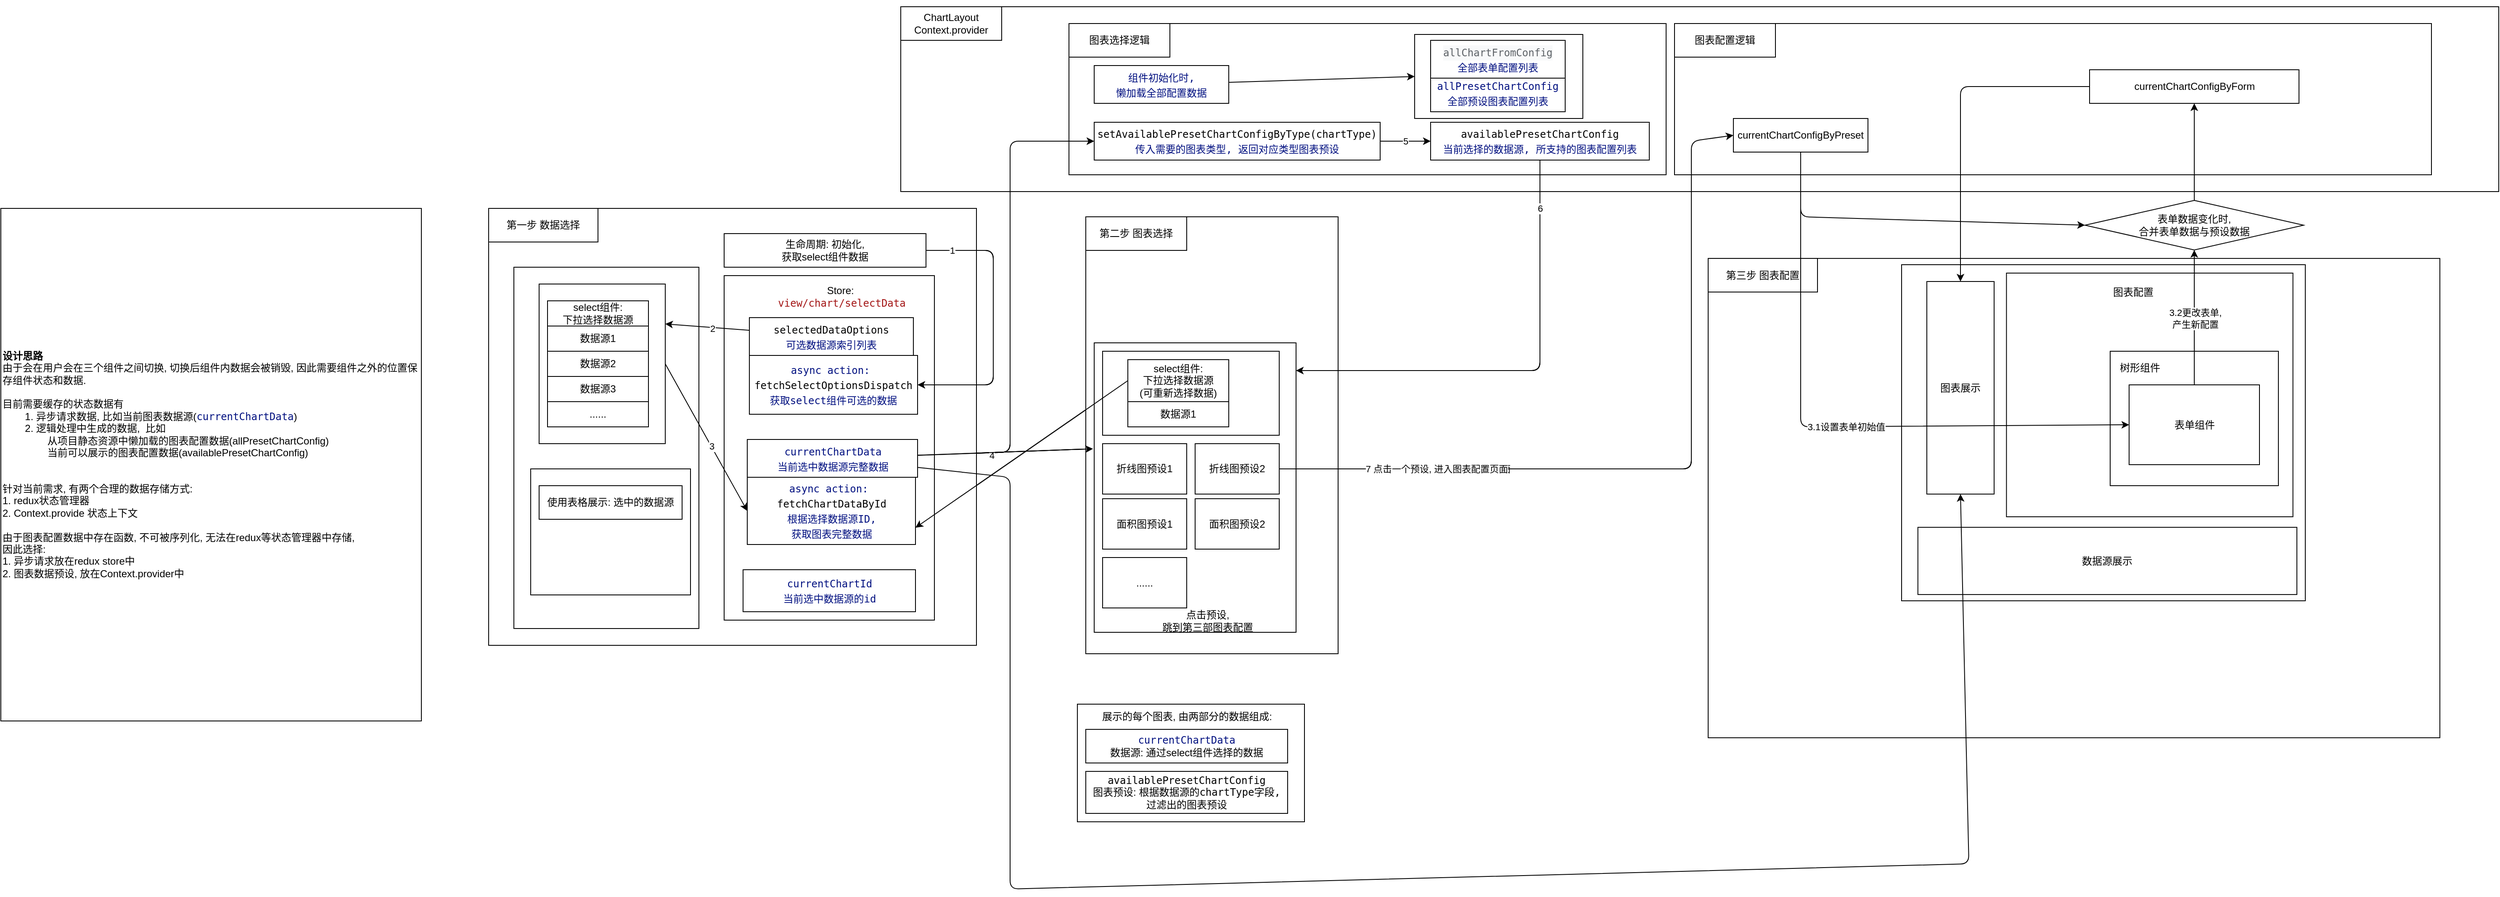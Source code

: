 <mxfile>
    <diagram id="_ERIA1zSipQTDJqZzZRD" name="第 1 页">
        <mxGraphModel dx="3329" dy="2495" grid="1" gridSize="10" guides="1" tooltips="1" connect="1" arrows="1" fold="1" page="1" pageScale="1" pageWidth="827" pageHeight="1169" math="0" shadow="0">
            <root>
                <mxCell id="0"/>
                <mxCell id="1" parent="0"/>
                <mxCell id="17" value="" style="rounded=0;whiteSpace=wrap;html=1;" parent="1" vertex="1">
                    <mxGeometry x="40" y="200" width="580" height="520" as="geometry"/>
                </mxCell>
                <mxCell id="16" value="第一步 数据选择" style="rounded=0;whiteSpace=wrap;html=1;" parent="1" vertex="1">
                    <mxGeometry x="40" y="200" width="130" height="40" as="geometry"/>
                </mxCell>
                <mxCell id="26" value="" style="rounded=0;whiteSpace=wrap;html=1;" parent="1" vertex="1">
                    <mxGeometry x="320" y="280" width="250" height="410" as="geometry"/>
                </mxCell>
                <mxCell id="27" value="Store:&amp;nbsp;&lt;br&gt;&lt;span style=&quot;color: rgb(163, 21, 21); background-color: rgb(255, 255, 255); font-family: &amp;quot;Input Mono&amp;quot;, &amp;quot;Fira Code&amp;quot;, monospace, Menlo, Monaco, &amp;quot;Courier New&amp;quot;, monospace;&quot;&gt;view/chart/selectData&lt;/span&gt;" style="text;html=1;strokeColor=none;fillColor=none;align=center;verticalAlign=middle;whiteSpace=wrap;rounded=0;" parent="1" vertex="1">
                    <mxGeometry x="345" y="280" width="230" height="50" as="geometry"/>
                </mxCell>
                <mxCell id="28" value="&lt;div style=&quot;color: rgb(59, 59, 59); background-color: rgb(255, 255, 255); font-family: &amp;quot;Input Mono&amp;quot;, &amp;quot;Fira Code&amp;quot;, monospace, Menlo, Monaco, &amp;quot;Courier New&amp;quot;, monospace; line-height: 18px;&quot;&gt;&lt;div style=&quot;color: rgb(0, 0, 0); line-height: 18px;&quot;&gt;selectedDataOptions&lt;/div&gt;&lt;/div&gt;&lt;div style=&quot;color: rgb(59, 59, 59); background-color: rgb(255, 255, 255); font-family: &amp;quot;Input Mono&amp;quot;, &amp;quot;Fira Code&amp;quot;, monospace, Menlo, Monaco, &amp;quot;Courier New&amp;quot;, monospace; line-height: 18px;&quot;&gt;&lt;span style=&quot;color: rgb(0, 16, 128);&quot;&gt;可选数据源索引列表&lt;/span&gt;&lt;span style=&quot;color: rgb(0, 16, 128);&quot;&gt;&lt;br&gt;&lt;/span&gt;&lt;/div&gt;" style="rounded=0;whiteSpace=wrap;html=1;" parent="1" vertex="1">
                    <mxGeometry x="350" y="330" width="195" height="45" as="geometry"/>
                </mxCell>
                <mxCell id="30" value="&lt;div style=&quot;background-color: rgb(255, 255, 255); font-family: &amp;quot;Input Mono&amp;quot;, &amp;quot;Fira Code&amp;quot;, monospace, Menlo, Monaco, &amp;quot;Courier New&amp;quot;, monospace; line-height: 18px;&quot;&gt;&lt;div style=&quot;color: rgb(59, 59, 59); line-height: 18px;&quot;&gt;&lt;span style=&quot;color: #001080;&quot;&gt;currentChartData&lt;/span&gt;&lt;/div&gt;&lt;/div&gt;&lt;div style=&quot;background-color: rgb(255, 255, 255); font-family: &amp;quot;Input Mono&amp;quot;, &amp;quot;Fira Code&amp;quot;, monospace, Menlo, Monaco, &amp;quot;Courier New&amp;quot;, monospace; line-height: 18px;&quot;&gt;&lt;font color=&quot;#001080&quot;&gt;当前选中数据源完整数据&lt;/font&gt;&lt;/div&gt;" style="rounded=0;whiteSpace=wrap;html=1;" parent="1" vertex="1">
                    <mxGeometry x="347.5" y="475" width="202.5" height="45" as="geometry"/>
                </mxCell>
                <mxCell id="39" value="&lt;div style=&quot;background-color: rgb(255, 255, 255); font-family: &amp;quot;Input Mono&amp;quot;, &amp;quot;Fira Code&amp;quot;, monospace, Menlo, Monaco, &amp;quot;Courier New&amp;quot;, monospace; line-height: 18px;&quot;&gt;&lt;div style=&quot;color: rgb(59, 59, 59); line-height: 18px;&quot;&gt;&lt;div style=&quot;line-height: 18px;&quot;&gt;&lt;span style=&quot;color: #001080;&quot;&gt;currentChartId&lt;/span&gt;&lt;/div&gt;&lt;/div&gt;&lt;/div&gt;&lt;div style=&quot;background-color: rgb(255, 255, 255); font-family: &amp;quot;Input Mono&amp;quot;, &amp;quot;Fira Code&amp;quot;, monospace, Menlo, Monaco, &amp;quot;Courier New&amp;quot;, monospace; line-height: 18px;&quot;&gt;&lt;font color=&quot;#001080&quot;&gt;当前选中数据源的id&lt;/font&gt;&lt;/div&gt;" style="rounded=0;whiteSpace=wrap;html=1;" parent="1" vertex="1">
                    <mxGeometry x="342.5" y="630" width="205" height="50" as="geometry"/>
                </mxCell>
                <mxCell id="40" value="" style="rounded=0;whiteSpace=wrap;html=1;" parent="1" vertex="1">
                    <mxGeometry x="750" y="210" width="300" height="520" as="geometry"/>
                </mxCell>
                <mxCell id="41" value="第二步 图表选择" style="rounded=0;whiteSpace=wrap;html=1;" parent="1" vertex="1">
                    <mxGeometry x="750" y="210" width="120" height="40" as="geometry"/>
                </mxCell>
                <mxCell id="70" value="" style="rounded=0;whiteSpace=wrap;html=1;fontSize=12;" parent="1" vertex="1">
                    <mxGeometry x="760" y="360" width="240" height="344.5" as="geometry"/>
                </mxCell>
                <mxCell id="57" value="折线图预设1" style="rounded=0;whiteSpace=wrap;html=1;" parent="1" vertex="1">
                    <mxGeometry x="770" y="480" width="100" height="60" as="geometry"/>
                </mxCell>
                <mxCell id="58" value="折线图预设2" style="rounded=0;whiteSpace=wrap;html=1;" parent="1" vertex="1">
                    <mxGeometry x="880" y="480" width="100" height="60" as="geometry"/>
                </mxCell>
                <mxCell id="62" value="面积图预设1" style="rounded=0;whiteSpace=wrap;html=1;" parent="1" vertex="1">
                    <mxGeometry x="770" y="545.5" width="100" height="60" as="geometry"/>
                </mxCell>
                <mxCell id="63" value="面积图预设2" style="rounded=0;whiteSpace=wrap;html=1;" parent="1" vertex="1">
                    <mxGeometry x="880" y="545.5" width="100" height="60" as="geometry"/>
                </mxCell>
                <mxCell id="65" value="......" style="rounded=0;whiteSpace=wrap;html=1;" parent="1" vertex="1">
                    <mxGeometry x="770" y="615.5" width="100" height="60" as="geometry"/>
                </mxCell>
                <mxCell id="106" value="点击预设, &lt;br&gt;跳到第三部图表配置" style="text;html=1;strokeColor=none;fillColor=none;align=center;verticalAlign=middle;whiteSpace=wrap;rounded=0;fontSize=12;" parent="1" vertex="1">
                    <mxGeometry x="830" y="675.5" width="130" height="30" as="geometry"/>
                </mxCell>
                <mxCell id="109" style="edgeStyle=none;html=1;entryX=0.5;entryY=1;entryDx=0;entryDy=0;fontSize=12;" parent="1" edge="1">
                    <mxGeometry relative="1" as="geometry">
                        <mxPoint x="2028.571" y="485" as="sourcePoint"/>
                    </mxGeometry>
                </mxCell>
                <mxCell id="111" value="" style="rounded=0;whiteSpace=wrap;html=1;" parent="1" vertex="1">
                    <mxGeometry x="70" y="270" width="220" height="430" as="geometry"/>
                </mxCell>
                <mxCell id="141" style="edgeStyle=none;html=1;exitX=1;exitY=0.5;exitDx=0;exitDy=0;entryX=0;entryY=0.5;entryDx=0;entryDy=0;" parent="1" source="18" target="139" edge="1">
                    <mxGeometry relative="1" as="geometry"/>
                </mxCell>
                <mxCell id="160" value="3" style="edgeLabel;html=1;align=center;verticalAlign=middle;resizable=0;points=[];" parent="141" vertex="1" connectable="0">
                    <mxGeometry x="0.116" relative="1" as="geometry">
                        <mxPoint as="offset"/>
                    </mxGeometry>
                </mxCell>
                <mxCell id="18" value="" style="rounded=0;whiteSpace=wrap;html=1;" parent="1" vertex="1">
                    <mxGeometry x="100" y="290" width="150" height="190" as="geometry"/>
                </mxCell>
                <mxCell id="20" value="数据源2" style="rounded=0;whiteSpace=wrap;html=1;" parent="1" vertex="1">
                    <mxGeometry x="110" y="370" width="120" height="30" as="geometry"/>
                </mxCell>
                <mxCell id="21" value="数据源3" style="rounded=0;whiteSpace=wrap;html=1;" parent="1" vertex="1">
                    <mxGeometry x="110" y="400" width="120" height="30" as="geometry"/>
                </mxCell>
                <mxCell id="23" value="......" style="rounded=0;whiteSpace=wrap;html=1;" parent="1" vertex="1">
                    <mxGeometry x="110" y="430" width="120" height="30" as="geometry"/>
                </mxCell>
                <mxCell id="24" value="select组件: &lt;br&gt;下拉选择数据源" style="rounded=0;whiteSpace=wrap;html=1;" parent="1" vertex="1">
                    <mxGeometry x="110" y="310" width="120" height="30" as="geometry"/>
                </mxCell>
                <mxCell id="29" style="edgeStyle=none;html=1;entryX=1;entryY=0.25;entryDx=0;entryDy=0;" parent="1" source="28" target="18" edge="1">
                    <mxGeometry relative="1" as="geometry"/>
                </mxCell>
                <mxCell id="159" value="2" style="edgeLabel;html=1;align=center;verticalAlign=middle;resizable=0;points=[];" parent="29" vertex="1" connectable="0">
                    <mxGeometry x="-0.115" y="1" relative="1" as="geometry">
                        <mxPoint as="offset"/>
                    </mxGeometry>
                </mxCell>
                <mxCell id="36" value="" style="rounded=0;whiteSpace=wrap;html=1;" parent="1" vertex="1">
                    <mxGeometry x="90" y="510" width="190" height="150" as="geometry"/>
                </mxCell>
                <mxCell id="37" value="使用表格展示: 选中的数据源" style="rounded=0;whiteSpace=wrap;html=1;" parent="1" vertex="1">
                    <mxGeometry x="100" y="530" width="170" height="40" as="geometry"/>
                </mxCell>
                <mxCell id="116" value="ChartLayout&lt;br&gt;Context.provider" style="rounded=0;whiteSpace=wrap;html=1;" parent="1" vertex="1">
                    <mxGeometry x="530" y="-40" width="120" height="40" as="geometry"/>
                </mxCell>
                <mxCell id="137" value="&lt;div style=&quot;background-color: rgb(255, 255, 255); font-family: &amp;quot;Input Mono&amp;quot;, &amp;quot;Fira Code&amp;quot;, monospace, Menlo, Monaco, &amp;quot;Courier New&amp;quot;, monospace; line-height: 18px;&quot;&gt;&lt;div style=&quot;line-height: 18px;&quot;&gt;&lt;div style=&quot;line-height: 18px;&quot;&gt;&lt;font color=&quot;#001080&quot;&gt;async action:&amp;nbsp;&lt;/font&gt;&lt;/div&gt;&lt;div style=&quot;line-height: 18px;&quot;&gt;&lt;span style=&quot;&quot;&gt;fetchSelectOptionsDispatch&lt;/span&gt;&lt;/div&gt;&lt;/div&gt;&lt;/div&gt;&lt;div style=&quot;background-color: rgb(255, 255, 255); font-family: &amp;quot;Input Mono&amp;quot;, &amp;quot;Fira Code&amp;quot;, monospace, Menlo, Monaco, &amp;quot;Courier New&amp;quot;, monospace; line-height: 18px;&quot;&gt;&lt;font color=&quot;#001080&quot;&gt;获取select组件可选的数据&lt;/font&gt;&lt;/div&gt;" style="rounded=0;whiteSpace=wrap;html=1;" parent="1" vertex="1">
                    <mxGeometry x="350" y="375" width="200" height="70" as="geometry"/>
                </mxCell>
                <mxCell id="139" value="&lt;div style=&quot;background-color: rgb(255, 255, 255); font-family: &amp;quot;Input Mono&amp;quot;, &amp;quot;Fira Code&amp;quot;, monospace, Menlo, Monaco, &amp;quot;Courier New&amp;quot;, monospace; line-height: 18px;&quot;&gt;&lt;div style=&quot;line-height: 18px;&quot;&gt;&lt;div style=&quot;line-height: 18px;&quot;&gt;&lt;font color=&quot;#001080&quot;&gt;async action:&amp;nbsp;&lt;/font&gt;&lt;/div&gt;&lt;div style=&quot;line-height: 18px;&quot;&gt;&lt;div style=&quot;line-height: 18px;&quot;&gt;fetchChartDataById&lt;/div&gt;&lt;/div&gt;&lt;/div&gt;&lt;/div&gt;&lt;div style=&quot;background-color: rgb(255, 255, 255); font-family: &amp;quot;Input Mono&amp;quot;, &amp;quot;Fira Code&amp;quot;, monospace, Menlo, Monaco, &amp;quot;Courier New&amp;quot;, monospace; line-height: 18px;&quot;&gt;&lt;font color=&quot;#001080&quot;&gt;根据选择数据源ID,&lt;/font&gt;&lt;/div&gt;&lt;div style=&quot;background-color: rgb(255, 255, 255); font-family: &amp;quot;Input Mono&amp;quot;, &amp;quot;Fira Code&amp;quot;, monospace, Menlo, Monaco, &amp;quot;Courier New&amp;quot;, monospace; line-height: 18px;&quot;&gt;&lt;font color=&quot;#001080&quot;&gt;获取图表完整数据&lt;/font&gt;&lt;/div&gt;" style="rounded=0;whiteSpace=wrap;html=1;" parent="1" vertex="1">
                    <mxGeometry x="347.5" y="520" width="200" height="80" as="geometry"/>
                </mxCell>
                <mxCell id="144" style="edgeStyle=none;html=1;entryX=1;entryY=0.5;entryDx=0;entryDy=0;" parent="1" source="143" target="137" edge="1">
                    <mxGeometry relative="1" as="geometry">
                        <Array as="points">
                            <mxPoint x="640" y="250"/>
                            <mxPoint x="640" y="410"/>
                        </Array>
                    </mxGeometry>
                </mxCell>
                <mxCell id="158" value="1" style="edgeLabel;html=1;align=center;verticalAlign=middle;resizable=0;points=[];" parent="144" vertex="1" connectable="0">
                    <mxGeometry x="-0.853" y="-3" relative="1" as="geometry">
                        <mxPoint x="6" y="-3" as="offset"/>
                    </mxGeometry>
                </mxCell>
                <mxCell id="143" value="生命周期: 初始化, &lt;br&gt;获取select组件数据" style="rounded=0;whiteSpace=wrap;html=1;" parent="1" vertex="1">
                    <mxGeometry x="320" y="230" width="240" height="40" as="geometry"/>
                </mxCell>
                <mxCell id="150" value="" style="rounded=0;whiteSpace=wrap;html=1;" parent="1" vertex="1">
                    <mxGeometry x="770" y="370" width="210" height="100" as="geometry"/>
                </mxCell>
                <mxCell id="149" value="select组件: &lt;br&gt;下拉选择数据源&lt;br&gt;(可重新选择数据)" style="rounded=0;whiteSpace=wrap;html=1;" parent="1" vertex="1">
                    <mxGeometry x="800" y="380" width="120" height="50" as="geometry"/>
                </mxCell>
                <mxCell id="19" value="数据源1" style="rounded=0;whiteSpace=wrap;html=1;" parent="1" vertex="1">
                    <mxGeometry x="800" y="430" width="120" height="30" as="geometry"/>
                </mxCell>
                <mxCell id="151" value="" style="endArrow=classic;html=1;entryX=1;entryY=0.75;entryDx=0;entryDy=0;exitX=0;exitY=0.5;exitDx=0;exitDy=0;" parent="1" source="149" target="139" edge="1">
                    <mxGeometry width="50" height="50" relative="1" as="geometry">
                        <mxPoint x="729.289" y="455" as="sourcePoint"/>
                        <mxPoint x="729.289" y="405" as="targetPoint"/>
                    </mxGeometry>
                </mxCell>
                <mxCell id="155" value="数据源1" style="rounded=0;whiteSpace=wrap;html=1;" parent="1" vertex="1">
                    <mxGeometry x="110" y="340" width="120" height="30" as="geometry"/>
                </mxCell>
                <mxCell id="167" value="" style="rounded=0;whiteSpace=wrap;html=1;" parent="1" vertex="1">
                    <mxGeometry x="730" y="-20" width="710" height="180" as="geometry"/>
                </mxCell>
                <mxCell id="117" value="&lt;div style=&quot;color: rgb(59, 59, 59); background-color: rgb(255, 255, 255); font-family: &amp;quot;Input Mono&amp;quot;, &amp;quot;Fira Code&amp;quot;, monospace, Menlo, Monaco, &amp;quot;Courier New&amp;quot;, monospace; line-height: 18px;&quot;&gt;&lt;div style=&quot;line-height: 18px;&quot;&gt;&lt;span style=&quot;color: #001080;&quot;&gt;allPresetChartConfig&lt;/span&gt;&lt;/div&gt;&lt;/div&gt;&lt;div style=&quot;color: rgb(59, 59, 59); background-color: rgb(255, 255, 255); font-family: &amp;quot;Input Mono&amp;quot;, &amp;quot;Fira Code&amp;quot;, monospace, Menlo, Monaco, &amp;quot;Courier New&amp;quot;, monospace; line-height: 18px;&quot;&gt;&lt;span style=&quot;color: rgb(0, 16, 128);&quot;&gt;全部预设图表配置列表&lt;/span&gt;&lt;br&gt;&lt;/div&gt;" style="rounded=0;whiteSpace=wrap;html=1;" parent="1" vertex="1">
                    <mxGeometry x="1160" y="30" width="160" height="45" as="geometry"/>
                </mxCell>
                <mxCell id="118" value="&lt;div style=&quot;color: rgb(59, 59, 59); background-color: rgb(255, 255, 255); font-family: &amp;quot;Input Mono&amp;quot;, &amp;quot;Fira Code&amp;quot;, monospace, Menlo, Monaco, &amp;quot;Courier New&amp;quot;, monospace; line-height: 18px;&quot;&gt;&lt;div style=&quot;line-height: 18px;&quot;&gt;&lt;div style=&quot;color: rgb(0, 0, 0); line-height: 18px;&quot;&gt;availablePresetChartConfig&lt;/div&gt;&lt;/div&gt;&lt;/div&gt;&lt;div style=&quot;color: rgb(59, 59, 59); background-color: rgb(255, 255, 255); font-family: &amp;quot;Input Mono&amp;quot;, &amp;quot;Fira Code&amp;quot;, monospace, Menlo, Monaco, &amp;quot;Courier New&amp;quot;, monospace; line-height: 18px;&quot;&gt;&lt;span style=&quot;color: rgb(0, 16, 128);&quot;&gt;当前选择的数据源, 所支持的图表配置列表&lt;/span&gt;&lt;br&gt;&lt;/div&gt;" style="rounded=0;whiteSpace=wrap;html=1;" parent="1" vertex="1">
                    <mxGeometry x="1160" y="97.5" width="260" height="45" as="geometry"/>
                </mxCell>
                <mxCell id="127" value="5" style="edgeStyle=none;html=1;entryX=0;entryY=0.5;entryDx=0;entryDy=0;" parent="1" source="121" target="118" edge="1">
                    <mxGeometry relative="1" as="geometry"/>
                </mxCell>
                <mxCell id="121" value="&lt;div style=&quot;color: rgb(59, 59, 59); background-color: rgb(255, 255, 255); font-family: &amp;quot;Input Mono&amp;quot;, &amp;quot;Fira Code&amp;quot;, monospace, Menlo, Monaco, &amp;quot;Courier New&amp;quot;, monospace; line-height: 18px;&quot;&gt;&lt;div style=&quot;line-height: 18px;&quot;&gt;&lt;div style=&quot;color: rgb(0, 0, 0); line-height: 18px;&quot;&gt;&lt;div style=&quot;line-height: 18px;&quot;&gt;setAvailablePresetChartConfigByType(chartType)&lt;/div&gt;&lt;/div&gt;&lt;/div&gt;&lt;/div&gt;&lt;div style=&quot;background-color: rgb(255, 255, 255); font-family: &amp;quot;Input Mono&amp;quot;, &amp;quot;Fira Code&amp;quot;, monospace, Menlo, Monaco, &amp;quot;Courier New&amp;quot;, monospace; line-height: 18px;&quot;&gt;&lt;font color=&quot;#001080&quot;&gt;传入需要的图表类型, 返回对应类型图表预设&lt;/font&gt;&lt;/div&gt;" style="rounded=0;whiteSpace=wrap;html=1;" parent="1" vertex="1">
                    <mxGeometry x="760" y="97.5" width="340" height="45" as="geometry"/>
                </mxCell>
                <mxCell id="126" style="edgeStyle=none;html=1;entryX=0;entryY=0.5;entryDx=0;entryDy=0;" parent="1" source="124" target="117" edge="1">
                    <mxGeometry relative="1" as="geometry"/>
                </mxCell>
                <mxCell id="124" value="&lt;div style=&quot;background-color: rgb(255, 255, 255); font-family: &amp;quot;Input Mono&amp;quot;, &amp;quot;Fira Code&amp;quot;, monospace, Menlo, Monaco, &amp;quot;Courier New&amp;quot;, monospace; line-height: 18px;&quot;&gt;&lt;div style=&quot;line-height: 18px;&quot;&gt;&lt;font color=&quot;#001080&quot;&gt;组件初始化时,&lt;/font&gt;&lt;/div&gt;&lt;div style=&quot;line-height: 18px;&quot;&gt;&lt;font color=&quot;#001080&quot;&gt;懒加载全部配置数据&lt;/font&gt;&lt;/div&gt;&lt;/div&gt;" style="rounded=0;whiteSpace=wrap;html=1;" parent="1" vertex="1">
                    <mxGeometry x="760" y="30" width="160" height="45" as="geometry"/>
                </mxCell>
                <mxCell id="135" style="edgeStyle=none;html=1;" parent="1" source="118" edge="1">
                    <mxGeometry relative="1" as="geometry">
                        <Array as="points">
                            <mxPoint x="1290" y="393"/>
                        </Array>
                        <mxPoint x="1000" y="393" as="targetPoint"/>
                    </mxGeometry>
                </mxCell>
                <mxCell id="162" value="6" style="edgeLabel;html=1;align=center;verticalAlign=middle;resizable=0;points=[];" parent="135" vertex="1" connectable="0">
                    <mxGeometry x="-0.884" y="2" relative="1" as="geometry">
                        <mxPoint x="-2" y="26" as="offset"/>
                    </mxGeometry>
                </mxCell>
                <mxCell id="168" value="图表选择逻辑" style="rounded=0;whiteSpace=wrap;html=1;" parent="1" vertex="1">
                    <mxGeometry x="730" y="-20" width="120" height="40" as="geometry"/>
                </mxCell>
                <mxCell id="169" value="" style="rounded=0;whiteSpace=wrap;html=1;" parent="1" vertex="1">
                    <mxGeometry x="1450" y="-20" width="900" height="180" as="geometry"/>
                </mxCell>
                <mxCell id="170" value="图表配置逻辑" style="rounded=0;whiteSpace=wrap;html=1;" parent="1" vertex="1">
                    <mxGeometry x="1450" y="-20" width="120" height="40" as="geometry"/>
                </mxCell>
                <mxCell id="174" style="edgeStyle=none;html=1;entryX=0;entryY=0.5;entryDx=0;entryDy=0;" parent="1" source="171" target="173" edge="1">
                    <mxGeometry relative="1" as="geometry"/>
                </mxCell>
                <mxCell id="171" value="&lt;div&gt;根据当前选择的预设,&lt;/div&gt;&lt;div&gt;结合上当前图表类型支持的&lt;/div&gt;&lt;div&gt;所有可配置项&lt;/div&gt;" style="rhombus;whiteSpace=wrap;html=1;fontFamily=Helvetica;fontSize=12;fontColor=default;align=center;strokeColor=default;fillColor=default;" parent="1" vertex="1">
                    <mxGeometry x="1670" y="19" width="210" height="70" as="geometry"/>
                </mxCell>
                <mxCell id="172" style="edgeStyle=none;html=1;entryX=0;entryY=0.5;entryDx=0;entryDy=0;" parent="1" source="58" target="198" edge="1">
                    <mxGeometry relative="1" as="geometry">
                        <Array as="points">
                            <mxPoint x="1470" y="510"/>
                            <mxPoint x="1470" y="55"/>
                        </Array>
                    </mxGeometry>
                </mxCell>
                <mxCell id="185" value="7 点击一个预设, 进入图表配置页面" style="edgeLabel;html=1;align=center;verticalAlign=middle;resizable=0;points=[];" parent="172" vertex="1" connectable="0">
                    <mxGeometry x="-0.896" relative="1" as="geometry">
                        <mxPoint x="138" as="offset"/>
                    </mxGeometry>
                </mxCell>
                <mxCell id="173" value="chartFormConfig" style="rounded=0;whiteSpace=wrap;html=1;" parent="1" vertex="1">
                    <mxGeometry x="1900" y="34" width="130" height="40" as="geometry"/>
                </mxCell>
                <mxCell id="177" value="&lt;b&gt;设计思路&lt;/b&gt;&lt;br&gt;由于会在用户会在三个组件之间切换, 切换后组件内数据会被销毁, 因此需要组件之外的位置保存组件状态和数据.&amp;nbsp;&lt;br&gt;&lt;br&gt;目前需要缓存的状态数据有&lt;br&gt;&lt;span style=&quot;white-space: pre;&quot;&gt;&#9;&lt;/span&gt;1. 异步请求数据, 比如当前图表数据源(&lt;span style=&quot;color: rgb(0, 16, 128); font-family: &amp;quot;Input Mono&amp;quot;, &amp;quot;Fira Code&amp;quot;, monospace, Menlo, Monaco, &amp;quot;Courier New&amp;quot;, monospace; text-align: center; background-color: rgb(255, 255, 255);&quot;&gt;currentChartData&lt;/span&gt;)&lt;br&gt;&lt;span style=&quot;white-space: pre;&quot;&gt;&#9;&lt;/span&gt;2. 逻辑处理中生成的数据,&amp;nbsp; 比如&lt;br&gt;&lt;span style=&quot;&quot;&gt;&#9;&lt;/span&gt;&lt;span style=&quot;white-space: pre;&quot;&gt;&#9;&lt;span style=&quot;white-space: pre;&quot;&gt;&#9;&lt;/span&gt;&lt;/span&gt;从项目静态资源中懒加载的图表配置数据(allPresetChartConfig)&lt;br&gt;&lt;span style=&quot;&quot;&gt;&#9;&lt;/span&gt;&lt;span style=&quot;white-space: pre;&quot;&gt;&lt;span style=&quot;white-space: pre;&quot;&gt;&#9;&lt;/span&gt;&#9;&lt;/span&gt;当前可以展示的图表配置数据(availablePresetChartConfig)&lt;br&gt;&lt;span style=&quot;white-space: pre;&quot;&gt;&#9;&lt;/span&gt;&lt;span style=&quot;white-space: pre;&quot;&gt;&#9;&lt;/span&gt;&lt;br&gt;&lt;br&gt;针对当前需求, 有两个合理的数据存储方式: &lt;br&gt;1. redux状态管理器&lt;br&gt;2. Context.provide 状态上下文&lt;br&gt;&lt;br&gt;由于图表配置数据中存在函数, 不可被序列化, 无法在redux等状态管理器中存储, &lt;br&gt;因此选择:&lt;br&gt;1. 异步请求放在redux store中&lt;br&gt;2. 图表数据预设, 放在Context.provider中" style="rounded=0;whiteSpace=wrap;html=1;align=left;" parent="1" vertex="1">
                    <mxGeometry x="-540" y="200" width="500" height="610" as="geometry"/>
                </mxCell>
                <mxCell id="163" value="" style="rounded=0;whiteSpace=wrap;html=1;" parent="1" vertex="1">
                    <mxGeometry x="740" y="790" width="270" height="140" as="geometry"/>
                </mxCell>
                <mxCell id="164" value="展示的每个图表, 由两部分的数据组成:" style="text;html=1;strokeColor=none;fillColor=none;align=center;verticalAlign=middle;whiteSpace=wrap;rounded=0;" parent="1" vertex="1">
                    <mxGeometry x="763.75" y="790" width="212.5" height="30" as="geometry"/>
                </mxCell>
                <mxCell id="165" value="&lt;span style=&quot;color: rgb(0, 16, 128); font-family: &amp;quot;Input Mono&amp;quot;, &amp;quot;Fira Code&amp;quot;, monospace, Menlo, Monaco, &amp;quot;Courier New&amp;quot;, monospace; background-color: rgb(255, 255, 255);&quot;&gt;currentChartData&lt;/span&gt;&lt;br&gt;数据源: 通过select组件选择的数据" style="rounded=0;whiteSpace=wrap;html=1;" parent="1" vertex="1">
                    <mxGeometry x="750" y="820" width="240" height="40" as="geometry"/>
                </mxCell>
                <mxCell id="166" value="&lt;span style=&quot;font-family: &amp;quot;Input Mono&amp;quot;, &amp;quot;Fira Code&amp;quot;, monospace, Menlo, Monaco, &amp;quot;Courier New&amp;quot;, monospace; background-color: rgb(255, 255, 255);&quot;&gt;availablePresetChartConfig&lt;br&gt;&lt;/span&gt;图表预设: 根据数据源的&lt;span style=&quot;background-color: rgb(255, 255, 255); font-family: &amp;quot;Input Mono&amp;quot;, &amp;quot;Fira Code&amp;quot;, monospace, Menlo, Monaco, &amp;quot;Courier New&amp;quot;, monospace;&quot;&gt;chartType字段,&lt;br&gt;过滤出的图表预设&lt;br&gt;&lt;/span&gt;" style="rounded=0;whiteSpace=wrap;html=1;" parent="1" vertex="1">
                    <mxGeometry x="750" y="870" width="240" height="50" as="geometry"/>
                </mxCell>
                <mxCell id="179" style="edgeStyle=none;html=1;entryX=0;entryY=0.5;entryDx=0;entryDy=0;" parent="1" source="30" target="121" edge="1">
                    <mxGeometry relative="1" as="geometry">
                        <Array as="points">
                            <mxPoint x="660" y="490"/>
                            <mxPoint x="660" y="120"/>
                        </Array>
                    </mxGeometry>
                </mxCell>
                <mxCell id="180" value="4" style="edgeLabel;html=1;align=center;verticalAlign=middle;resizable=0;points=[];" parent="179" vertex="1" connectable="0">
                    <mxGeometry x="-0.698" y="-3" relative="1" as="geometry">
                        <mxPoint as="offset"/>
                    </mxGeometry>
                </mxCell>
                <mxCell id="181" style="edgeStyle=none;html=1;entryX=-0.006;entryY=0.366;entryDx=0;entryDy=0;entryPerimeter=0;" parent="1" source="30" target="70" edge="1">
                    <mxGeometry relative="1" as="geometry"/>
                </mxCell>
                <mxCell id="192" style="edgeStyle=none;html=1;entryX=0.5;entryY=1;entryDx=0;entryDy=0;" parent="1" source="188" target="171" edge="1">
                    <mxGeometry relative="1" as="geometry"/>
                </mxCell>
                <mxCell id="188" value="&lt;div style=&quot;text-align: start;&quot;&gt;xxxAllConfig&lt;br&gt;&lt;/div&gt;&lt;div style=&quot;text-align: start;&quot;&gt;当前图表类型下, 所有可用配置项&lt;/div&gt;" style="rounded=0;whiteSpace=wrap;html=1;" parent="1" vertex="1">
                    <mxGeometry x="1679.38" y="106.5" width="191.25" height="35" as="geometry"/>
                </mxCell>
                <mxCell id="194" value="currentChartConfigByFotm" style="rounded=0;whiteSpace=wrap;html=1;" parent="1" vertex="1">
                    <mxGeometry x="2120" y="99" width="169" height="40" as="geometry"/>
                </mxCell>
                <mxCell id="201" style="edgeStyle=none;html=1;entryX=0;entryY=0.5;entryDx=0;entryDy=0;" parent="1" source="198" target="171" edge="1">
                    <mxGeometry relative="1" as="geometry"/>
                </mxCell>
                <mxCell id="198" value="currentChartConfigByPreset" style="rounded=0;whiteSpace=wrap;html=1;" parent="1" vertex="1">
                    <mxGeometry x="1490" y="35" width="160" height="40" as="geometry"/>
                </mxCell>
                <mxCell id="202" value="" style="rounded=0;whiteSpace=wrap;html=1;" parent="1" vertex="1">
                    <mxGeometry x="40" y="200" width="580" height="520" as="geometry"/>
                </mxCell>
                <mxCell id="203" value="第一步 数据选择" style="rounded=0;whiteSpace=wrap;html=1;" parent="1" vertex="1">
                    <mxGeometry x="40" y="200" width="130" height="40" as="geometry"/>
                </mxCell>
                <mxCell id="204" value="" style="rounded=0;whiteSpace=wrap;html=1;" parent="1" vertex="1">
                    <mxGeometry x="320" y="280" width="250" height="410" as="geometry"/>
                </mxCell>
                <mxCell id="205" value="Store:&amp;nbsp;&lt;br&gt;&lt;span style=&quot;color: rgb(163, 21, 21); background-color: rgb(255, 255, 255); font-family: &amp;quot;Input Mono&amp;quot;, &amp;quot;Fira Code&amp;quot;, monospace, Menlo, Monaco, &amp;quot;Courier New&amp;quot;, monospace;&quot;&gt;view/chart/selectData&lt;/span&gt;" style="text;html=1;strokeColor=none;fillColor=none;align=center;verticalAlign=middle;whiteSpace=wrap;rounded=0;" parent="1" vertex="1">
                    <mxGeometry x="345" y="280" width="230" height="50" as="geometry"/>
                </mxCell>
                <mxCell id="206" value="&lt;div style=&quot;color: rgb(59, 59, 59); background-color: rgb(255, 255, 255); font-family: &amp;quot;Input Mono&amp;quot;, &amp;quot;Fira Code&amp;quot;, monospace, Menlo, Monaco, &amp;quot;Courier New&amp;quot;, monospace; line-height: 18px;&quot;&gt;&lt;div style=&quot;color: rgb(0, 0, 0); line-height: 18px;&quot;&gt;selectedDataOptions&lt;/div&gt;&lt;/div&gt;&lt;div style=&quot;color: rgb(59, 59, 59); background-color: rgb(255, 255, 255); font-family: &amp;quot;Input Mono&amp;quot;, &amp;quot;Fira Code&amp;quot;, monospace, Menlo, Monaco, &amp;quot;Courier New&amp;quot;, monospace; line-height: 18px;&quot;&gt;&lt;span style=&quot;color: rgb(0, 16, 128);&quot;&gt;可选数据源索引列表&lt;/span&gt;&lt;span style=&quot;color: rgb(0, 16, 128);&quot;&gt;&lt;br&gt;&lt;/span&gt;&lt;/div&gt;" style="rounded=0;whiteSpace=wrap;html=1;" parent="1" vertex="1">
                    <mxGeometry x="350" y="330" width="195" height="45" as="geometry"/>
                </mxCell>
                <mxCell id="207" value="&lt;div style=&quot;background-color: rgb(255, 255, 255); font-family: &amp;quot;Input Mono&amp;quot;, &amp;quot;Fira Code&amp;quot;, monospace, Menlo, Monaco, &amp;quot;Courier New&amp;quot;, monospace; line-height: 18px;&quot;&gt;&lt;div style=&quot;color: rgb(59, 59, 59); line-height: 18px;&quot;&gt;&lt;span style=&quot;color: #001080;&quot;&gt;currentChartData&lt;/span&gt;&lt;/div&gt;&lt;/div&gt;&lt;div style=&quot;background-color: rgb(255, 255, 255); font-family: &amp;quot;Input Mono&amp;quot;, &amp;quot;Fira Code&amp;quot;, monospace, Menlo, Monaco, &amp;quot;Courier New&amp;quot;, monospace; line-height: 18px;&quot;&gt;&lt;font color=&quot;#001080&quot;&gt;当前选中数据源完整数据&lt;/font&gt;&lt;/div&gt;" style="rounded=0;whiteSpace=wrap;html=1;" parent="1" vertex="1">
                    <mxGeometry x="347.5" y="475" width="202.5" height="45" as="geometry"/>
                </mxCell>
                <mxCell id="208" value="&lt;div style=&quot;background-color: rgb(255, 255, 255); font-family: &amp;quot;Input Mono&amp;quot;, &amp;quot;Fira Code&amp;quot;, monospace, Menlo, Monaco, &amp;quot;Courier New&amp;quot;, monospace; line-height: 18px;&quot;&gt;&lt;div style=&quot;color: rgb(59, 59, 59); line-height: 18px;&quot;&gt;&lt;div style=&quot;line-height: 18px;&quot;&gt;&lt;span style=&quot;color: #001080;&quot;&gt;currentChartId&lt;/span&gt;&lt;/div&gt;&lt;/div&gt;&lt;/div&gt;&lt;div style=&quot;background-color: rgb(255, 255, 255); font-family: &amp;quot;Input Mono&amp;quot;, &amp;quot;Fira Code&amp;quot;, monospace, Menlo, Monaco, &amp;quot;Courier New&amp;quot;, monospace; line-height: 18px;&quot;&gt;&lt;font color=&quot;#001080&quot;&gt;当前选中数据源的id&lt;/font&gt;&lt;/div&gt;" style="rounded=0;whiteSpace=wrap;html=1;" parent="1" vertex="1">
                    <mxGeometry x="342.5" y="630" width="205" height="50" as="geometry"/>
                </mxCell>
                <mxCell id="209" value="" style="rounded=0;whiteSpace=wrap;html=1;" parent="1" vertex="1">
                    <mxGeometry x="750" y="210" width="300" height="520" as="geometry"/>
                </mxCell>
                <mxCell id="210" value="第二步 图表选择" style="rounded=0;whiteSpace=wrap;html=1;" parent="1" vertex="1">
                    <mxGeometry x="750" y="210" width="120" height="40" as="geometry"/>
                </mxCell>
                <mxCell id="211" value="" style="rounded=0;whiteSpace=wrap;html=1;fontSize=12;" parent="1" vertex="1">
                    <mxGeometry x="760" y="360" width="240" height="344.5" as="geometry"/>
                </mxCell>
                <mxCell id="212" value="折线图预设1" style="rounded=0;whiteSpace=wrap;html=1;" parent="1" vertex="1">
                    <mxGeometry x="770" y="480" width="100" height="60" as="geometry"/>
                </mxCell>
                <mxCell id="213" value="折线图预设2" style="rounded=0;whiteSpace=wrap;html=1;" parent="1" vertex="1">
                    <mxGeometry x="880" y="480" width="100" height="60" as="geometry"/>
                </mxCell>
                <mxCell id="214" value="面积图预设1" style="rounded=0;whiteSpace=wrap;html=1;" parent="1" vertex="1">
                    <mxGeometry x="770" y="545.5" width="100" height="60" as="geometry"/>
                </mxCell>
                <mxCell id="215" value="面积图预设2" style="rounded=0;whiteSpace=wrap;html=1;" parent="1" vertex="1">
                    <mxGeometry x="880" y="545.5" width="100" height="60" as="geometry"/>
                </mxCell>
                <mxCell id="216" value="......" style="rounded=0;whiteSpace=wrap;html=1;" parent="1" vertex="1">
                    <mxGeometry x="770" y="615.5" width="100" height="60" as="geometry"/>
                </mxCell>
                <mxCell id="223" value="点击预设, &lt;br&gt;跳到第三部图表配置" style="text;html=1;strokeColor=none;fillColor=none;align=center;verticalAlign=middle;whiteSpace=wrap;rounded=0;fontSize=12;" parent="1" vertex="1">
                    <mxGeometry x="830" y="675.5" width="130" height="30" as="geometry"/>
                </mxCell>
                <mxCell id="224" value="" style="rounded=0;whiteSpace=wrap;html=1;" parent="1" vertex="1">
                    <mxGeometry x="70" y="270" width="220" height="430" as="geometry"/>
                </mxCell>
                <mxCell id="225" style="edgeStyle=none;html=1;exitX=1;exitY=0.5;exitDx=0;exitDy=0;entryX=0;entryY=0.5;entryDx=0;entryDy=0;" parent="1" source="227" target="240" edge="1">
                    <mxGeometry relative="1" as="geometry"/>
                </mxCell>
                <mxCell id="226" value="3" style="edgeLabel;html=1;align=center;verticalAlign=middle;resizable=0;points=[];" parent="225" vertex="1" connectable="0">
                    <mxGeometry x="0.116" relative="1" as="geometry">
                        <mxPoint as="offset"/>
                    </mxGeometry>
                </mxCell>
                <mxCell id="227" value="" style="rounded=0;whiteSpace=wrap;html=1;" parent="1" vertex="1">
                    <mxGeometry x="100" y="290" width="150" height="190" as="geometry"/>
                </mxCell>
                <mxCell id="228" value="数据源2" style="rounded=0;whiteSpace=wrap;html=1;" parent="1" vertex="1">
                    <mxGeometry x="110" y="370" width="120" height="30" as="geometry"/>
                </mxCell>
                <mxCell id="229" value="数据源3" style="rounded=0;whiteSpace=wrap;html=1;" parent="1" vertex="1">
                    <mxGeometry x="110" y="400" width="120" height="30" as="geometry"/>
                </mxCell>
                <mxCell id="230" value="......" style="rounded=0;whiteSpace=wrap;html=1;" parent="1" vertex="1">
                    <mxGeometry x="110" y="430" width="120" height="30" as="geometry"/>
                </mxCell>
                <mxCell id="231" value="select组件: &lt;br&gt;下拉选择数据源" style="rounded=0;whiteSpace=wrap;html=1;" parent="1" vertex="1">
                    <mxGeometry x="110" y="310" width="120" height="30" as="geometry"/>
                </mxCell>
                <mxCell id="232" style="edgeStyle=none;html=1;entryX=1;entryY=0.25;entryDx=0;entryDy=0;" parent="1" source="206" target="227" edge="1">
                    <mxGeometry relative="1" as="geometry"/>
                </mxCell>
                <mxCell id="233" value="2" style="edgeLabel;html=1;align=center;verticalAlign=middle;resizable=0;points=[];" parent="232" vertex="1" connectable="0">
                    <mxGeometry x="-0.115" y="1" relative="1" as="geometry">
                        <mxPoint as="offset"/>
                    </mxGeometry>
                </mxCell>
                <mxCell id="234" value="" style="rounded=0;whiteSpace=wrap;html=1;" parent="1" vertex="1">
                    <mxGeometry x="90" y="510" width="190" height="150" as="geometry"/>
                </mxCell>
                <mxCell id="235" value="使用表格展示: 选中的数据源" style="rounded=0;whiteSpace=wrap;html=1;" parent="1" vertex="1">
                    <mxGeometry x="100" y="530" width="170" height="40" as="geometry"/>
                </mxCell>
                <mxCell id="236" value="" style="rounded=0;whiteSpace=wrap;html=1;" parent="1" vertex="1">
                    <mxGeometry x="530" y="-40" width="1900" height="220" as="geometry"/>
                </mxCell>
                <mxCell id="237" style="edgeStyle=none;html=1;exitX=0.5;exitY=0;exitDx=0;exitDy=0;" parent="1" source="238" target="236" edge="1">
                    <mxGeometry relative="1" as="geometry"/>
                </mxCell>
                <mxCell id="238" value="ChartLayout&lt;br&gt;Context.provider" style="rounded=0;whiteSpace=wrap;html=1;" parent="1" vertex="1">
                    <mxGeometry x="530" y="-40" width="120" height="40" as="geometry"/>
                </mxCell>
                <mxCell id="239" value="&lt;div style=&quot;background-color: rgb(255, 255, 255); font-family: &amp;quot;Input Mono&amp;quot;, &amp;quot;Fira Code&amp;quot;, monospace, Menlo, Monaco, &amp;quot;Courier New&amp;quot;, monospace; line-height: 18px;&quot;&gt;&lt;div style=&quot;line-height: 18px;&quot;&gt;&lt;div style=&quot;line-height: 18px;&quot;&gt;&lt;font color=&quot;#001080&quot;&gt;async action:&amp;nbsp;&lt;/font&gt;&lt;/div&gt;&lt;div style=&quot;line-height: 18px;&quot;&gt;&lt;span style=&quot;&quot;&gt;fetchSelectOptionsDispatch&lt;/span&gt;&lt;/div&gt;&lt;/div&gt;&lt;/div&gt;&lt;div style=&quot;background-color: rgb(255, 255, 255); font-family: &amp;quot;Input Mono&amp;quot;, &amp;quot;Fira Code&amp;quot;, monospace, Menlo, Monaco, &amp;quot;Courier New&amp;quot;, monospace; line-height: 18px;&quot;&gt;&lt;font color=&quot;#001080&quot;&gt;获取select组件可选的数据&lt;/font&gt;&lt;/div&gt;" style="rounded=0;whiteSpace=wrap;html=1;" parent="1" vertex="1">
                    <mxGeometry x="350" y="375" width="200" height="70" as="geometry"/>
                </mxCell>
                <mxCell id="240" value="&lt;div style=&quot;background-color: rgb(255, 255, 255); font-family: &amp;quot;Input Mono&amp;quot;, &amp;quot;Fira Code&amp;quot;, monospace, Menlo, Monaco, &amp;quot;Courier New&amp;quot;, monospace; line-height: 18px;&quot;&gt;&lt;div style=&quot;line-height: 18px;&quot;&gt;&lt;div style=&quot;line-height: 18px;&quot;&gt;&lt;font color=&quot;#001080&quot;&gt;async action:&amp;nbsp;&lt;/font&gt;&lt;/div&gt;&lt;div style=&quot;line-height: 18px;&quot;&gt;&lt;div style=&quot;line-height: 18px;&quot;&gt;fetchChartDataById&lt;/div&gt;&lt;/div&gt;&lt;/div&gt;&lt;/div&gt;&lt;div style=&quot;background-color: rgb(255, 255, 255); font-family: &amp;quot;Input Mono&amp;quot;, &amp;quot;Fira Code&amp;quot;, monospace, Menlo, Monaco, &amp;quot;Courier New&amp;quot;, monospace; line-height: 18px;&quot;&gt;&lt;font color=&quot;#001080&quot;&gt;根据选择数据源ID,&lt;/font&gt;&lt;/div&gt;&lt;div style=&quot;background-color: rgb(255, 255, 255); font-family: &amp;quot;Input Mono&amp;quot;, &amp;quot;Fira Code&amp;quot;, monospace, Menlo, Monaco, &amp;quot;Courier New&amp;quot;, monospace; line-height: 18px;&quot;&gt;&lt;font color=&quot;#001080&quot;&gt;获取图表完整数据&lt;/font&gt;&lt;/div&gt;" style="rounded=0;whiteSpace=wrap;html=1;" parent="1" vertex="1">
                    <mxGeometry x="347.5" y="520" width="200" height="80" as="geometry"/>
                </mxCell>
                <mxCell id="241" style="edgeStyle=none;html=1;entryX=1;entryY=0.5;entryDx=0;entryDy=0;" parent="1" source="243" target="239" edge="1">
                    <mxGeometry relative="1" as="geometry">
                        <Array as="points">
                            <mxPoint x="640" y="250"/>
                            <mxPoint x="640" y="410"/>
                        </Array>
                    </mxGeometry>
                </mxCell>
                <mxCell id="242" value="1" style="edgeLabel;html=1;align=center;verticalAlign=middle;resizable=0;points=[];" parent="241" vertex="1" connectable="0">
                    <mxGeometry x="-0.853" y="-3" relative="1" as="geometry">
                        <mxPoint x="6" y="-3" as="offset"/>
                    </mxGeometry>
                </mxCell>
                <mxCell id="243" value="生命周期: 初始化, &lt;br&gt;获取select组件数据" style="rounded=0;whiteSpace=wrap;html=1;" parent="1" vertex="1">
                    <mxGeometry x="320" y="230" width="240" height="40" as="geometry"/>
                </mxCell>
                <mxCell id="244" value="" style="rounded=0;whiteSpace=wrap;html=1;" parent="1" vertex="1">
                    <mxGeometry x="770" y="370" width="210" height="100" as="geometry"/>
                </mxCell>
                <mxCell id="245" value="select组件: &lt;br&gt;下拉选择数据源&lt;br&gt;(可重新选择数据)" style="rounded=0;whiteSpace=wrap;html=1;" parent="1" vertex="1">
                    <mxGeometry x="800" y="380" width="120" height="50" as="geometry"/>
                </mxCell>
                <mxCell id="246" value="数据源1" style="rounded=0;whiteSpace=wrap;html=1;" parent="1" vertex="1">
                    <mxGeometry x="800" y="430" width="120" height="30" as="geometry"/>
                </mxCell>
                <mxCell id="247" value="" style="endArrow=classic;html=1;entryX=1;entryY=0.75;entryDx=0;entryDy=0;exitX=0;exitY=0.5;exitDx=0;exitDy=0;" parent="1" source="245" target="240" edge="1">
                    <mxGeometry width="50" height="50" relative="1" as="geometry">
                        <mxPoint x="729.289" y="455" as="sourcePoint"/>
                        <mxPoint x="729.289" y="405" as="targetPoint"/>
                    </mxGeometry>
                </mxCell>
                <mxCell id="248" value="数据源1" style="rounded=0;whiteSpace=wrap;html=1;" parent="1" vertex="1">
                    <mxGeometry x="110" y="340" width="120" height="30" as="geometry"/>
                </mxCell>
                <mxCell id="249" value="" style="rounded=0;whiteSpace=wrap;html=1;" parent="1" vertex="1">
                    <mxGeometry x="730" y="-20" width="710" height="180" as="geometry"/>
                </mxCell>
                <mxCell id="250" value="&lt;div style=&quot;color: rgb(59, 59, 59); background-color: rgb(255, 255, 255); font-family: &amp;quot;Input Mono&amp;quot;, &amp;quot;Fira Code&amp;quot;, monospace, Menlo, Monaco, &amp;quot;Courier New&amp;quot;, monospace; line-height: 18px;&quot;&gt;&lt;div style=&quot;line-height: 18px;&quot;&gt;&lt;span style=&quot;color: #001080;&quot;&gt;allPresetChartConfig&lt;/span&gt;&lt;/div&gt;&lt;/div&gt;&lt;div style=&quot;color: rgb(59, 59, 59); background-color: rgb(255, 255, 255); font-family: &amp;quot;Input Mono&amp;quot;, &amp;quot;Fira Code&amp;quot;, monospace, Menlo, Monaco, &amp;quot;Courier New&amp;quot;, monospace; line-height: 18px;&quot;&gt;&lt;span style=&quot;color: rgb(0, 16, 128);&quot;&gt;全部预设图表配置列表&lt;/span&gt;&lt;br&gt;&lt;/div&gt;" style="rounded=0;whiteSpace=wrap;html=1;" parent="1" vertex="1">
                    <mxGeometry x="1160" y="30" width="160" height="45" as="geometry"/>
                </mxCell>
                <mxCell id="251" value="&lt;div style=&quot;color: rgb(59, 59, 59); background-color: rgb(255, 255, 255); font-family: &amp;quot;Input Mono&amp;quot;, &amp;quot;Fira Code&amp;quot;, monospace, Menlo, Monaco, &amp;quot;Courier New&amp;quot;, monospace; line-height: 18px;&quot;&gt;&lt;div style=&quot;line-height: 18px;&quot;&gt;&lt;div style=&quot;color: rgb(0, 0, 0); line-height: 18px;&quot;&gt;availablePresetChartConfig&lt;/div&gt;&lt;/div&gt;&lt;/div&gt;&lt;div style=&quot;color: rgb(59, 59, 59); background-color: rgb(255, 255, 255); font-family: &amp;quot;Input Mono&amp;quot;, &amp;quot;Fira Code&amp;quot;, monospace, Menlo, Monaco, &amp;quot;Courier New&amp;quot;, monospace; line-height: 18px;&quot;&gt;&lt;span style=&quot;color: rgb(0, 16, 128);&quot;&gt;当前选择的数据源, 所支持的图表配置列表&lt;/span&gt;&lt;br&gt;&lt;/div&gt;" style="rounded=0;whiteSpace=wrap;html=1;" parent="1" vertex="1">
                    <mxGeometry x="1160" y="97.5" width="260" height="45" as="geometry"/>
                </mxCell>
                <mxCell id="252" value="5" style="edgeStyle=none;html=1;entryX=0;entryY=0.5;entryDx=0;entryDy=0;" parent="1" source="253" target="251" edge="1">
                    <mxGeometry relative="1" as="geometry"/>
                </mxCell>
                <mxCell id="253" value="&lt;div style=&quot;color: rgb(59, 59, 59); background-color: rgb(255, 255, 255); font-family: &amp;quot;Input Mono&amp;quot;, &amp;quot;Fira Code&amp;quot;, monospace, Menlo, Monaco, &amp;quot;Courier New&amp;quot;, monospace; line-height: 18px;&quot;&gt;&lt;div style=&quot;line-height: 18px;&quot;&gt;&lt;div style=&quot;color: rgb(0, 0, 0); line-height: 18px;&quot;&gt;&lt;div style=&quot;line-height: 18px;&quot;&gt;setAvailablePresetChartConfigByType(chartType)&lt;/div&gt;&lt;/div&gt;&lt;/div&gt;&lt;/div&gt;&lt;div style=&quot;background-color: rgb(255, 255, 255); font-family: &amp;quot;Input Mono&amp;quot;, &amp;quot;Fira Code&amp;quot;, monospace, Menlo, Monaco, &amp;quot;Courier New&amp;quot;, monospace; line-height: 18px;&quot;&gt;&lt;font color=&quot;#001080&quot;&gt;传入需要的图表类型, 返回对应类型图表预设&lt;/font&gt;&lt;/div&gt;" style="rounded=0;whiteSpace=wrap;html=1;" parent="1" vertex="1">
                    <mxGeometry x="760" y="97.5" width="340" height="45" as="geometry"/>
                </mxCell>
                <mxCell id="254" style="edgeStyle=none;html=1;entryX=0;entryY=0.5;entryDx=0;entryDy=0;" parent="1" source="255" target="250" edge="1">
                    <mxGeometry relative="1" as="geometry"/>
                </mxCell>
                <mxCell id="255" value="&lt;div style=&quot;background-color: rgb(255, 255, 255); font-family: &amp;quot;Input Mono&amp;quot;, &amp;quot;Fira Code&amp;quot;, monospace, Menlo, Monaco, &amp;quot;Courier New&amp;quot;, monospace; line-height: 18px;&quot;&gt;&lt;div style=&quot;line-height: 18px;&quot;&gt;&lt;font color=&quot;#001080&quot;&gt;组件初始化时,&lt;/font&gt;&lt;/div&gt;&lt;div style=&quot;line-height: 18px;&quot;&gt;&lt;font color=&quot;#001080&quot;&gt;懒加载全部配置数据&lt;/font&gt;&lt;/div&gt;&lt;/div&gt;" style="rounded=0;whiteSpace=wrap;html=1;" parent="1" vertex="1">
                    <mxGeometry x="760" y="30" width="160" height="45" as="geometry"/>
                </mxCell>
                <mxCell id="256" style="edgeStyle=none;html=1;" parent="1" source="251" edge="1">
                    <mxGeometry relative="1" as="geometry">
                        <Array as="points">
                            <mxPoint x="1290" y="393"/>
                        </Array>
                        <mxPoint x="1000" y="393" as="targetPoint"/>
                    </mxGeometry>
                </mxCell>
                <mxCell id="257" value="6" style="edgeLabel;html=1;align=center;verticalAlign=middle;resizable=0;points=[];" parent="256" vertex="1" connectable="0">
                    <mxGeometry x="-0.884" y="2" relative="1" as="geometry">
                        <mxPoint x="-2" y="26" as="offset"/>
                    </mxGeometry>
                </mxCell>
                <mxCell id="258" value="图表选择逻辑" style="rounded=0;whiteSpace=wrap;html=1;" parent="1" vertex="1">
                    <mxGeometry x="730" y="-20" width="120" height="40" as="geometry"/>
                </mxCell>
                <mxCell id="259" value="" style="rounded=0;whiteSpace=wrap;html=1;" parent="1" vertex="1">
                    <mxGeometry x="1450" y="-20" width="900" height="180" as="geometry"/>
                </mxCell>
                <mxCell id="260" value="图表配置逻辑" style="rounded=0;whiteSpace=wrap;html=1;" parent="1" vertex="1">
                    <mxGeometry x="1450" y="-20" width="120" height="40" as="geometry"/>
                </mxCell>
                <mxCell id="263" style="edgeStyle=none;html=1;entryX=0;entryY=0.5;entryDx=0;entryDy=0;" parent="1" source="213" target="280" edge="1">
                    <mxGeometry relative="1" as="geometry">
                        <Array as="points">
                            <mxPoint x="1470" y="510"/>
                            <mxPoint x="1470" y="55"/>
                        </Array>
                    </mxGeometry>
                </mxCell>
                <mxCell id="264" value="7 点击一个预设, 进入图表配置页面" style="edgeLabel;html=1;align=center;verticalAlign=middle;resizable=0;points=[];" parent="263" vertex="1" connectable="0">
                    <mxGeometry x="-0.896" relative="1" as="geometry">
                        <mxPoint x="138" as="offset"/>
                    </mxGeometry>
                </mxCell>
                <mxCell id="267" value="&lt;b&gt;设计思路&lt;/b&gt;&lt;br&gt;由于会在用户会在三个组件之间切换, 切换后组件内数据会被销毁, 因此需要组件之外的位置保存组件状态和数据.&amp;nbsp;&lt;br&gt;&lt;br&gt;目前需要缓存的状态数据有&lt;br&gt;&lt;span style=&quot;white-space: pre;&quot;&gt;&#9;&lt;/span&gt;1. 异步请求数据, 比如当前图表数据源(&lt;span style=&quot;color: rgb(0, 16, 128); font-family: &amp;quot;Input Mono&amp;quot;, &amp;quot;Fira Code&amp;quot;, monospace, Menlo, Monaco, &amp;quot;Courier New&amp;quot;, monospace; text-align: center; background-color: rgb(255, 255, 255);&quot;&gt;currentChartData&lt;/span&gt;)&lt;br&gt;&lt;span style=&quot;white-space: pre;&quot;&gt;&#9;&lt;/span&gt;2. 逻辑处理中生成的数据,&amp;nbsp; 比如&lt;br&gt;&lt;span style=&quot;&quot;&gt;&#9;&lt;/span&gt;&lt;span style=&quot;white-space: pre;&quot;&gt;&#9;&lt;span style=&quot;white-space: pre;&quot;&gt;&#9;&lt;/span&gt;&lt;/span&gt;从项目静态资源中懒加载的图表配置数据(allPresetChartConfig)&lt;br&gt;&lt;span style=&quot;&quot;&gt;&#9;&lt;/span&gt;&lt;span style=&quot;white-space: pre;&quot;&gt;&lt;span style=&quot;white-space: pre;&quot;&gt;&#9;&lt;/span&gt;&#9;&lt;/span&gt;当前可以展示的图表配置数据(availablePresetChartConfig)&lt;br&gt;&lt;span style=&quot;white-space: pre;&quot;&gt;&#9;&lt;/span&gt;&lt;span style=&quot;white-space: pre;&quot;&gt;&#9;&lt;/span&gt;&lt;br&gt;&lt;br&gt;针对当前需求, 有两个合理的数据存储方式: &lt;br&gt;1. redux状态管理器&lt;br&gt;2. Context.provide 状态上下文&lt;br&gt;&lt;br&gt;由于图表配置数据中存在函数, 不可被序列化, 无法在redux等状态管理器中存储, &lt;br&gt;因此选择:&lt;br&gt;1. 异步请求放在redux store中&lt;br&gt;2. 图表数据预设, 放在Context.provider中" style="rounded=0;whiteSpace=wrap;html=1;align=left;" parent="1" vertex="1">
                    <mxGeometry x="-540" y="200" width="500" height="610" as="geometry"/>
                </mxCell>
                <mxCell id="268" value="" style="rounded=0;whiteSpace=wrap;html=1;" parent="1" vertex="1">
                    <mxGeometry x="740" y="790" width="270" height="140" as="geometry"/>
                </mxCell>
                <mxCell id="269" value="展示的每个图表, 由两部分的数据组成:" style="text;html=1;strokeColor=none;fillColor=none;align=center;verticalAlign=middle;whiteSpace=wrap;rounded=0;" parent="1" vertex="1">
                    <mxGeometry x="763.75" y="790" width="212.5" height="30" as="geometry"/>
                </mxCell>
                <mxCell id="270" value="&lt;span style=&quot;color: rgb(0, 16, 128); font-family: &amp;quot;Input Mono&amp;quot;, &amp;quot;Fira Code&amp;quot;, monospace, Menlo, Monaco, &amp;quot;Courier New&amp;quot;, monospace; background-color: rgb(255, 255, 255);&quot;&gt;currentChartData&lt;/span&gt;&lt;br&gt;数据源: 通过select组件选择的数据" style="rounded=0;whiteSpace=wrap;html=1;" parent="1" vertex="1">
                    <mxGeometry x="750" y="820" width="240" height="40" as="geometry"/>
                </mxCell>
                <mxCell id="271" value="&lt;span style=&quot;font-family: &amp;quot;Input Mono&amp;quot;, &amp;quot;Fira Code&amp;quot;, monospace, Menlo, Monaco, &amp;quot;Courier New&amp;quot;, monospace; background-color: rgb(255, 255, 255);&quot;&gt;availablePresetChartConfig&lt;br&gt;&lt;/span&gt;图表预设: 根据数据源的&lt;span style=&quot;background-color: rgb(255, 255, 255); font-family: &amp;quot;Input Mono&amp;quot;, &amp;quot;Fira Code&amp;quot;, monospace, Menlo, Monaco, &amp;quot;Courier New&amp;quot;, monospace;&quot;&gt;chartType字段,&lt;br&gt;过滤出的图表预设&lt;br&gt;&lt;/span&gt;" style="rounded=0;whiteSpace=wrap;html=1;" parent="1" vertex="1">
                    <mxGeometry x="750" y="870" width="240" height="50" as="geometry"/>
                </mxCell>
                <mxCell id="272" style="edgeStyle=none;html=1;entryX=0;entryY=0.5;entryDx=0;entryDy=0;" parent="1" source="207" target="253" edge="1">
                    <mxGeometry relative="1" as="geometry">
                        <Array as="points">
                            <mxPoint x="660" y="490"/>
                            <mxPoint x="660" y="120"/>
                        </Array>
                    </mxGeometry>
                </mxCell>
                <mxCell id="273" value="4" style="edgeLabel;html=1;align=center;verticalAlign=middle;resizable=0;points=[];" parent="272" vertex="1" connectable="0">
                    <mxGeometry x="-0.698" y="-3" relative="1" as="geometry">
                        <mxPoint as="offset"/>
                    </mxGeometry>
                </mxCell>
                <mxCell id="274" style="edgeStyle=none;html=1;entryX=-0.006;entryY=0.366;entryDx=0;entryDy=0;entryPerimeter=0;" parent="1" source="207" target="211" edge="1">
                    <mxGeometry relative="1" as="geometry"/>
                </mxCell>
                <mxCell id="278" value="currentChartConfigByForm" style="rounded=0;whiteSpace=wrap;html=1;" parent="1" vertex="1">
                    <mxGeometry x="1890" y="40" width="249" height="40" as="geometry"/>
                </mxCell>
                <mxCell id="280" value="currentChartConfigByPreset" style="rounded=0;whiteSpace=wrap;html=1;" parent="1" vertex="1">
                    <mxGeometry x="1520" y="35" width="160" height="40" as="geometry"/>
                </mxCell>
                <mxCell id="283" value="" style="rounded=0;whiteSpace=wrap;html=1;" parent="1" vertex="1">
                    <mxGeometry x="40" y="200" width="580" height="520" as="geometry"/>
                </mxCell>
                <mxCell id="284" value="第一步 数据选择" style="rounded=0;whiteSpace=wrap;html=1;" parent="1" vertex="1">
                    <mxGeometry x="40" y="200" width="130" height="40" as="geometry"/>
                </mxCell>
                <mxCell id="285" value="" style="rounded=0;whiteSpace=wrap;html=1;" parent="1" vertex="1">
                    <mxGeometry x="320" y="280" width="250" height="410" as="geometry"/>
                </mxCell>
                <mxCell id="286" value="Store:&amp;nbsp;&lt;br&gt;&lt;span style=&quot;color: rgb(163, 21, 21); background-color: rgb(255, 255, 255); font-family: &amp;quot;Input Mono&amp;quot;, &amp;quot;Fira Code&amp;quot;, monospace, Menlo, Monaco, &amp;quot;Courier New&amp;quot;, monospace;&quot;&gt;view/chart/selectData&lt;/span&gt;" style="text;html=1;strokeColor=none;fillColor=none;align=center;verticalAlign=middle;whiteSpace=wrap;rounded=0;" parent="1" vertex="1">
                    <mxGeometry x="345" y="280" width="230" height="50" as="geometry"/>
                </mxCell>
                <mxCell id="287" value="&lt;div style=&quot;color: rgb(59, 59, 59); background-color: rgb(255, 255, 255); font-family: &amp;quot;Input Mono&amp;quot;, &amp;quot;Fira Code&amp;quot;, monospace, Menlo, Monaco, &amp;quot;Courier New&amp;quot;, monospace; line-height: 18px;&quot;&gt;&lt;div style=&quot;color: rgb(0, 0, 0); line-height: 18px;&quot;&gt;selectedDataOptions&lt;/div&gt;&lt;/div&gt;&lt;div style=&quot;color: rgb(59, 59, 59); background-color: rgb(255, 255, 255); font-family: &amp;quot;Input Mono&amp;quot;, &amp;quot;Fira Code&amp;quot;, monospace, Menlo, Monaco, &amp;quot;Courier New&amp;quot;, monospace; line-height: 18px;&quot;&gt;&lt;span style=&quot;color: rgb(0, 16, 128);&quot;&gt;可选数据源索引列表&lt;/span&gt;&lt;span style=&quot;color: rgb(0, 16, 128);&quot;&gt;&lt;br&gt;&lt;/span&gt;&lt;/div&gt;" style="rounded=0;whiteSpace=wrap;html=1;" parent="1" vertex="1">
                    <mxGeometry x="350" y="330" width="195" height="45" as="geometry"/>
                </mxCell>
                <mxCell id="288" value="&lt;div style=&quot;background-color: rgb(255, 255, 255); font-family: &amp;quot;Input Mono&amp;quot;, &amp;quot;Fira Code&amp;quot;, monospace, Menlo, Monaco, &amp;quot;Courier New&amp;quot;, monospace; line-height: 18px;&quot;&gt;&lt;div style=&quot;color: rgb(59, 59, 59); line-height: 18px;&quot;&gt;&lt;span style=&quot;color: #001080;&quot;&gt;currentChartData&lt;/span&gt;&lt;/div&gt;&lt;/div&gt;&lt;div style=&quot;background-color: rgb(255, 255, 255); font-family: &amp;quot;Input Mono&amp;quot;, &amp;quot;Fira Code&amp;quot;, monospace, Menlo, Monaco, &amp;quot;Courier New&amp;quot;, monospace; line-height: 18px;&quot;&gt;&lt;font color=&quot;#001080&quot;&gt;当前选中数据源完整数据&lt;/font&gt;&lt;/div&gt;" style="rounded=0;whiteSpace=wrap;html=1;" parent="1" vertex="1">
                    <mxGeometry x="347.5" y="475" width="202.5" height="45" as="geometry"/>
                </mxCell>
                <mxCell id="289" value="&lt;div style=&quot;background-color: rgb(255, 255, 255); font-family: &amp;quot;Input Mono&amp;quot;, &amp;quot;Fira Code&amp;quot;, monospace, Menlo, Monaco, &amp;quot;Courier New&amp;quot;, monospace; line-height: 18px;&quot;&gt;&lt;div style=&quot;color: rgb(59, 59, 59); line-height: 18px;&quot;&gt;&lt;div style=&quot;line-height: 18px;&quot;&gt;&lt;span style=&quot;color: #001080;&quot;&gt;currentChartId&lt;/span&gt;&lt;/div&gt;&lt;/div&gt;&lt;/div&gt;&lt;div style=&quot;background-color: rgb(255, 255, 255); font-family: &amp;quot;Input Mono&amp;quot;, &amp;quot;Fira Code&amp;quot;, monospace, Menlo, Monaco, &amp;quot;Courier New&amp;quot;, monospace; line-height: 18px;&quot;&gt;&lt;font color=&quot;#001080&quot;&gt;当前选中数据源的id&lt;/font&gt;&lt;/div&gt;" style="rounded=0;whiteSpace=wrap;html=1;" parent="1" vertex="1">
                    <mxGeometry x="342.5" y="630" width="205" height="50" as="geometry"/>
                </mxCell>
                <mxCell id="290" value="" style="rounded=0;whiteSpace=wrap;html=1;" parent="1" vertex="1">
                    <mxGeometry x="750" y="210" width="300" height="520" as="geometry"/>
                </mxCell>
                <mxCell id="291" value="第二步 图表选择" style="rounded=0;whiteSpace=wrap;html=1;" parent="1" vertex="1">
                    <mxGeometry x="750" y="210" width="120" height="40" as="geometry"/>
                </mxCell>
                <mxCell id="292" value="" style="rounded=0;whiteSpace=wrap;html=1;fontSize=12;" parent="1" vertex="1">
                    <mxGeometry x="760" y="360" width="240" height="344.5" as="geometry"/>
                </mxCell>
                <mxCell id="293" value="折线图预设1" style="rounded=0;whiteSpace=wrap;html=1;" parent="1" vertex="1">
                    <mxGeometry x="770" y="480" width="100" height="60" as="geometry"/>
                </mxCell>
                <mxCell id="294" value="折线图预设2" style="rounded=0;whiteSpace=wrap;html=1;" parent="1" vertex="1">
                    <mxGeometry x="880" y="480" width="100" height="60" as="geometry"/>
                </mxCell>
                <mxCell id="295" value="面积图预设1" style="rounded=0;whiteSpace=wrap;html=1;" parent="1" vertex="1">
                    <mxGeometry x="770" y="545.5" width="100" height="60" as="geometry"/>
                </mxCell>
                <mxCell id="296" value="面积图预设2" style="rounded=0;whiteSpace=wrap;html=1;" parent="1" vertex="1">
                    <mxGeometry x="880" y="545.5" width="100" height="60" as="geometry"/>
                </mxCell>
                <mxCell id="297" value="......" style="rounded=0;whiteSpace=wrap;html=1;" parent="1" vertex="1">
                    <mxGeometry x="770" y="615.5" width="100" height="60" as="geometry"/>
                </mxCell>
                <mxCell id="298" value="" style="rounded=0;whiteSpace=wrap;html=1;" parent="1" vertex="1">
                    <mxGeometry x="1490" y="259.55" width="870" height="570.45" as="geometry"/>
                </mxCell>
                <mxCell id="299" value="第三步 图表配置" style="rounded=0;whiteSpace=wrap;html=1;" parent="1" vertex="1">
                    <mxGeometry x="1490" y="259.55" width="130" height="40" as="geometry"/>
                </mxCell>
                <mxCell id="300" value="" style="rounded=0;whiteSpace=wrap;html=1;fontSize=12;" parent="1" vertex="1">
                    <mxGeometry x="1720" y="267" width="480" height="400" as="geometry"/>
                </mxCell>
                <mxCell id="301" value="图表展示" style="rounded=0;whiteSpace=wrap;html=1;" parent="1" vertex="1">
                    <mxGeometry x="1750" y="287" width="80" height="253" as="geometry"/>
                </mxCell>
                <mxCell id="302" value="" style="rounded=0;whiteSpace=wrap;html=1;" parent="1" vertex="1">
                    <mxGeometry x="1844.69" y="277" width="340.62" height="290" as="geometry"/>
                </mxCell>
                <mxCell id="303" value="数据源展示" style="rounded=0;whiteSpace=wrap;html=1;" parent="1" vertex="1">
                    <mxGeometry x="1739.38" y="579.55" width="450.62" height="80" as="geometry"/>
                </mxCell>
                <mxCell id="304" value="点击预设, &lt;br&gt;跳到第三部图表配置" style="text;html=1;strokeColor=none;fillColor=none;align=center;verticalAlign=middle;whiteSpace=wrap;rounded=0;fontSize=12;" parent="1" vertex="1">
                    <mxGeometry x="830" y="675.5" width="130" height="30" as="geometry"/>
                </mxCell>
                <mxCell id="305" value="" style="rounded=0;whiteSpace=wrap;html=1;" parent="1" vertex="1">
                    <mxGeometry x="70" y="270" width="220" height="430" as="geometry"/>
                </mxCell>
                <mxCell id="306" style="edgeStyle=none;html=1;exitX=1;exitY=0.5;exitDx=0;exitDy=0;entryX=0;entryY=0.5;entryDx=0;entryDy=0;" parent="1" source="308" target="321" edge="1">
                    <mxGeometry relative="1" as="geometry"/>
                </mxCell>
                <mxCell id="307" value="3" style="edgeLabel;html=1;align=center;verticalAlign=middle;resizable=0;points=[];" parent="306" vertex="1" connectable="0">
                    <mxGeometry x="0.116" relative="1" as="geometry">
                        <mxPoint as="offset"/>
                    </mxGeometry>
                </mxCell>
                <mxCell id="308" value="" style="rounded=0;whiteSpace=wrap;html=1;" parent="1" vertex="1">
                    <mxGeometry x="100" y="290" width="150" height="190" as="geometry"/>
                </mxCell>
                <mxCell id="309" value="数据源2" style="rounded=0;whiteSpace=wrap;html=1;" parent="1" vertex="1">
                    <mxGeometry x="110" y="370" width="120" height="30" as="geometry"/>
                </mxCell>
                <mxCell id="310" value="数据源3" style="rounded=0;whiteSpace=wrap;html=1;" parent="1" vertex="1">
                    <mxGeometry x="110" y="400" width="120" height="30" as="geometry"/>
                </mxCell>
                <mxCell id="311" value="......" style="rounded=0;whiteSpace=wrap;html=1;" parent="1" vertex="1">
                    <mxGeometry x="110" y="430" width="120" height="30" as="geometry"/>
                </mxCell>
                <mxCell id="312" value="select组件: &lt;br&gt;下拉选择数据源" style="rounded=0;whiteSpace=wrap;html=1;" parent="1" vertex="1">
                    <mxGeometry x="110" y="310" width="120" height="30" as="geometry"/>
                </mxCell>
                <mxCell id="313" style="edgeStyle=none;html=1;entryX=1;entryY=0.25;entryDx=0;entryDy=0;" parent="1" source="287" target="308" edge="1">
                    <mxGeometry relative="1" as="geometry"/>
                </mxCell>
                <mxCell id="314" value="2" style="edgeLabel;html=1;align=center;verticalAlign=middle;resizable=0;points=[];" parent="313" vertex="1" connectable="0">
                    <mxGeometry x="-0.115" y="1" relative="1" as="geometry">
                        <mxPoint as="offset"/>
                    </mxGeometry>
                </mxCell>
                <mxCell id="315" value="" style="rounded=0;whiteSpace=wrap;html=1;" parent="1" vertex="1">
                    <mxGeometry x="90" y="510" width="190" height="150" as="geometry"/>
                </mxCell>
                <mxCell id="316" value="使用表格展示: 选中的数据源" style="rounded=0;whiteSpace=wrap;html=1;" parent="1" vertex="1">
                    <mxGeometry x="100" y="530" width="170" height="40" as="geometry"/>
                </mxCell>
                <mxCell id="317" value="" style="rounded=0;whiteSpace=wrap;html=1;" parent="1" vertex="1">
                    <mxGeometry x="530" y="-40" width="1900" height="220" as="geometry"/>
                </mxCell>
                <mxCell id="318" style="edgeStyle=none;html=1;exitX=0.5;exitY=0;exitDx=0;exitDy=0;" parent="1" source="319" target="317" edge="1">
                    <mxGeometry relative="1" as="geometry"/>
                </mxCell>
                <mxCell id="319" value="ChartLayout&lt;br&gt;Context.provider" style="rounded=0;whiteSpace=wrap;html=1;" parent="1" vertex="1">
                    <mxGeometry x="530" y="-40" width="120" height="40" as="geometry"/>
                </mxCell>
                <mxCell id="320" value="&lt;div style=&quot;background-color: rgb(255, 255, 255); font-family: &amp;quot;Input Mono&amp;quot;, &amp;quot;Fira Code&amp;quot;, monospace, Menlo, Monaco, &amp;quot;Courier New&amp;quot;, monospace; line-height: 18px;&quot;&gt;&lt;div style=&quot;line-height: 18px;&quot;&gt;&lt;div style=&quot;line-height: 18px;&quot;&gt;&lt;font color=&quot;#001080&quot;&gt;async action:&amp;nbsp;&lt;/font&gt;&lt;/div&gt;&lt;div style=&quot;line-height: 18px;&quot;&gt;&lt;span style=&quot;&quot;&gt;fetchSelectOptionsDispatch&lt;/span&gt;&lt;/div&gt;&lt;/div&gt;&lt;/div&gt;&lt;div style=&quot;background-color: rgb(255, 255, 255); font-family: &amp;quot;Input Mono&amp;quot;, &amp;quot;Fira Code&amp;quot;, monospace, Menlo, Monaco, &amp;quot;Courier New&amp;quot;, monospace; line-height: 18px;&quot;&gt;&lt;font color=&quot;#001080&quot;&gt;获取select组件可选的数据&lt;/font&gt;&lt;/div&gt;" style="rounded=0;whiteSpace=wrap;html=1;" parent="1" vertex="1">
                    <mxGeometry x="350" y="375" width="200" height="70" as="geometry"/>
                </mxCell>
                <mxCell id="321" value="&lt;div style=&quot;background-color: rgb(255, 255, 255); font-family: &amp;quot;Input Mono&amp;quot;, &amp;quot;Fira Code&amp;quot;, monospace, Menlo, Monaco, &amp;quot;Courier New&amp;quot;, monospace; line-height: 18px;&quot;&gt;&lt;div style=&quot;line-height: 18px;&quot;&gt;&lt;div style=&quot;line-height: 18px;&quot;&gt;&lt;font color=&quot;#001080&quot;&gt;async action:&amp;nbsp;&lt;/font&gt;&lt;/div&gt;&lt;div style=&quot;line-height: 18px;&quot;&gt;&lt;div style=&quot;line-height: 18px;&quot;&gt;fetchChartDataById&lt;/div&gt;&lt;/div&gt;&lt;/div&gt;&lt;/div&gt;&lt;div style=&quot;background-color: rgb(255, 255, 255); font-family: &amp;quot;Input Mono&amp;quot;, &amp;quot;Fira Code&amp;quot;, monospace, Menlo, Monaco, &amp;quot;Courier New&amp;quot;, monospace; line-height: 18px;&quot;&gt;&lt;font color=&quot;#001080&quot;&gt;根据选择数据源ID,&lt;/font&gt;&lt;/div&gt;&lt;div style=&quot;background-color: rgb(255, 255, 255); font-family: &amp;quot;Input Mono&amp;quot;, &amp;quot;Fira Code&amp;quot;, monospace, Menlo, Monaco, &amp;quot;Courier New&amp;quot;, monospace; line-height: 18px;&quot;&gt;&lt;font color=&quot;#001080&quot;&gt;获取图表完整数据&lt;/font&gt;&lt;/div&gt;" style="rounded=0;whiteSpace=wrap;html=1;" parent="1" vertex="1">
                    <mxGeometry x="347.5" y="520" width="200" height="80" as="geometry"/>
                </mxCell>
                <mxCell id="322" style="edgeStyle=none;html=1;entryX=1;entryY=0.5;entryDx=0;entryDy=0;" parent="1" source="324" target="320" edge="1">
                    <mxGeometry relative="1" as="geometry">
                        <Array as="points">
                            <mxPoint x="640" y="250"/>
                            <mxPoint x="640" y="410"/>
                        </Array>
                    </mxGeometry>
                </mxCell>
                <mxCell id="323" value="1" style="edgeLabel;html=1;align=center;verticalAlign=middle;resizable=0;points=[];" parent="322" vertex="1" connectable="0">
                    <mxGeometry x="-0.853" y="-3" relative="1" as="geometry">
                        <mxPoint x="6" y="-3" as="offset"/>
                    </mxGeometry>
                </mxCell>
                <mxCell id="324" value="生命周期: 初始化, &lt;br&gt;获取select组件数据" style="rounded=0;whiteSpace=wrap;html=1;" parent="1" vertex="1">
                    <mxGeometry x="320" y="230" width="240" height="40" as="geometry"/>
                </mxCell>
                <mxCell id="325" value="" style="rounded=0;whiteSpace=wrap;html=1;" parent="1" vertex="1">
                    <mxGeometry x="770" y="370" width="210" height="100" as="geometry"/>
                </mxCell>
                <mxCell id="326" value="select组件: &lt;br&gt;下拉选择数据源&lt;br&gt;(可重新选择数据)" style="rounded=0;whiteSpace=wrap;html=1;" parent="1" vertex="1">
                    <mxGeometry x="800" y="380" width="120" height="50" as="geometry"/>
                </mxCell>
                <mxCell id="327" value="数据源1" style="rounded=0;whiteSpace=wrap;html=1;" parent="1" vertex="1">
                    <mxGeometry x="800" y="430" width="120" height="30" as="geometry"/>
                </mxCell>
                <mxCell id="328" value="" style="endArrow=classic;html=1;entryX=1;entryY=0.75;entryDx=0;entryDy=0;exitX=0;exitY=0.5;exitDx=0;exitDy=0;" parent="1" source="326" target="321" edge="1">
                    <mxGeometry width="50" height="50" relative="1" as="geometry">
                        <mxPoint x="729.289" y="455" as="sourcePoint"/>
                        <mxPoint x="729.289" y="405" as="targetPoint"/>
                    </mxGeometry>
                </mxCell>
                <mxCell id="329" value="数据源1" style="rounded=0;whiteSpace=wrap;html=1;" parent="1" vertex="1">
                    <mxGeometry x="110" y="340" width="120" height="30" as="geometry"/>
                </mxCell>
                <mxCell id="330" value="" style="rounded=0;whiteSpace=wrap;html=1;" parent="1" vertex="1">
                    <mxGeometry x="730" y="-20" width="710" height="180" as="geometry"/>
                </mxCell>
                <mxCell id="331" value="&lt;div style=&quot;color: rgb(59, 59, 59); background-color: rgb(255, 255, 255); font-family: &amp;quot;Input Mono&amp;quot;, &amp;quot;Fira Code&amp;quot;, monospace, Menlo, Monaco, &amp;quot;Courier New&amp;quot;, monospace; line-height: 18px;&quot;&gt;&lt;div style=&quot;line-height: 18px;&quot;&gt;&lt;div style=&quot;color: rgb(0, 0, 0); line-height: 18px;&quot;&gt;availablePresetChartConfig&lt;/div&gt;&lt;/div&gt;&lt;/div&gt;&lt;div style=&quot;color: rgb(59, 59, 59); background-color: rgb(255, 255, 255); font-family: &amp;quot;Input Mono&amp;quot;, &amp;quot;Fira Code&amp;quot;, monospace, Menlo, Monaco, &amp;quot;Courier New&amp;quot;, monospace; line-height: 18px;&quot;&gt;&lt;span style=&quot;color: rgb(0, 16, 128);&quot;&gt;当前选择的数据源, 所支持的图表配置列表&lt;/span&gt;&lt;br&gt;&lt;/div&gt;" style="rounded=0;whiteSpace=wrap;html=1;" parent="1" vertex="1">
                    <mxGeometry x="1160" y="97.5" width="260" height="45" as="geometry"/>
                </mxCell>
                <mxCell id="332" value="5" style="edgeStyle=none;html=1;entryX=0;entryY=0.5;entryDx=0;entryDy=0;" parent="1" source="333" target="331" edge="1">
                    <mxGeometry relative="1" as="geometry"/>
                </mxCell>
                <mxCell id="333" value="&lt;div style=&quot;color: rgb(59, 59, 59); background-color: rgb(255, 255, 255); font-family: &amp;quot;Input Mono&amp;quot;, &amp;quot;Fira Code&amp;quot;, monospace, Menlo, Monaco, &amp;quot;Courier New&amp;quot;, monospace; line-height: 18px;&quot;&gt;&lt;div style=&quot;line-height: 18px;&quot;&gt;&lt;div style=&quot;color: rgb(0, 0, 0); line-height: 18px;&quot;&gt;&lt;div style=&quot;line-height: 18px;&quot;&gt;setAvailablePresetChartConfigByType(chartType)&lt;/div&gt;&lt;/div&gt;&lt;/div&gt;&lt;/div&gt;&lt;div style=&quot;background-color: rgb(255, 255, 255); font-family: &amp;quot;Input Mono&amp;quot;, &amp;quot;Fira Code&amp;quot;, monospace, Menlo, Monaco, &amp;quot;Courier New&amp;quot;, monospace; line-height: 18px;&quot;&gt;&lt;font color=&quot;#001080&quot;&gt;传入需要的图表类型, 返回对应类型图表预设&lt;/font&gt;&lt;/div&gt;" style="rounded=0;whiteSpace=wrap;html=1;" parent="1" vertex="1">
                    <mxGeometry x="760" y="97.5" width="340" height="45" as="geometry"/>
                </mxCell>
                <mxCell id="334" style="edgeStyle=none;html=1;entryX=0;entryY=0.5;entryDx=0;entryDy=0;" parent="1" source="335" target="361" edge="1">
                    <mxGeometry relative="1" as="geometry"/>
                </mxCell>
                <mxCell id="335" value="&lt;div style=&quot;background-color: rgb(255, 255, 255); font-family: &amp;quot;Input Mono&amp;quot;, &amp;quot;Fira Code&amp;quot;, monospace, Menlo, Monaco, &amp;quot;Courier New&amp;quot;, monospace; line-height: 18px;&quot;&gt;&lt;div style=&quot;line-height: 18px;&quot;&gt;&lt;font color=&quot;#001080&quot;&gt;组件初始化时,&lt;/font&gt;&lt;/div&gt;&lt;div style=&quot;line-height: 18px;&quot;&gt;&lt;font color=&quot;#001080&quot;&gt;懒加载全部配置数据&lt;/font&gt;&lt;/div&gt;&lt;/div&gt;" style="rounded=0;whiteSpace=wrap;html=1;" parent="1" vertex="1">
                    <mxGeometry x="760" y="30" width="160" height="45" as="geometry"/>
                </mxCell>
                <mxCell id="336" style="edgeStyle=none;html=1;" parent="1" source="331" edge="1">
                    <mxGeometry relative="1" as="geometry">
                        <Array as="points">
                            <mxPoint x="1290" y="393"/>
                        </Array>
                        <mxPoint x="1000" y="393" as="targetPoint"/>
                    </mxGeometry>
                </mxCell>
                <mxCell id="337" value="6" style="edgeLabel;html=1;align=center;verticalAlign=middle;resizable=0;points=[];" parent="336" vertex="1" connectable="0">
                    <mxGeometry x="-0.884" y="2" relative="1" as="geometry">
                        <mxPoint x="-2" y="26" as="offset"/>
                    </mxGeometry>
                </mxCell>
                <mxCell id="338" value="图表选择逻辑" style="rounded=0;whiteSpace=wrap;html=1;" parent="1" vertex="1">
                    <mxGeometry x="730" y="-20" width="120" height="40" as="geometry"/>
                </mxCell>
                <mxCell id="339" value="" style="rounded=0;whiteSpace=wrap;html=1;" parent="1" vertex="1">
                    <mxGeometry x="1450" y="-20" width="900" height="180" as="geometry"/>
                </mxCell>
                <mxCell id="340" value="图表配置逻辑" style="rounded=0;whiteSpace=wrap;html=1;" parent="1" vertex="1">
                    <mxGeometry x="1450" y="-20" width="120" height="40" as="geometry"/>
                </mxCell>
                <mxCell id="343" style="edgeStyle=none;html=1;entryX=0;entryY=0.5;entryDx=0;entryDy=0;" parent="1" source="294" target="358" edge="1">
                    <mxGeometry relative="1" as="geometry">
                        <Array as="points">
                            <mxPoint x="1470" y="510"/>
                            <mxPoint x="1470" y="120"/>
                        </Array>
                    </mxGeometry>
                </mxCell>
                <mxCell id="344" value="7 点击一个预设, 进入图表配置页面" style="edgeLabel;html=1;align=center;verticalAlign=middle;resizable=0;points=[];" parent="343" vertex="1" connectable="0">
                    <mxGeometry x="-0.896" relative="1" as="geometry">
                        <mxPoint x="138" as="offset"/>
                    </mxGeometry>
                </mxCell>
                <mxCell id="347" value="&lt;b&gt;设计思路&lt;/b&gt;&lt;br&gt;由于会在用户会在三个组件之间切换, 切换后组件内数据会被销毁, 因此需要组件之外的位置保存组件状态和数据.&amp;nbsp;&lt;br&gt;&lt;br&gt;目前需要缓存的状态数据有&lt;br&gt;&lt;span style=&quot;white-space: pre;&quot;&gt;&#9;&lt;/span&gt;1. 异步请求数据, 比如当前图表数据源(&lt;span style=&quot;color: rgb(0, 16, 128); font-family: &amp;quot;Input Mono&amp;quot;, &amp;quot;Fira Code&amp;quot;, monospace, Menlo, Monaco, &amp;quot;Courier New&amp;quot;, monospace; text-align: center; background-color: rgb(255, 255, 255);&quot;&gt;currentChartData&lt;/span&gt;)&lt;br&gt;&lt;span style=&quot;white-space: pre;&quot;&gt;&#9;&lt;/span&gt;2. 逻辑处理中生成的数据,&amp;nbsp; 比如&lt;br&gt;&lt;span style=&quot;&quot;&gt;&#9;&lt;/span&gt;&lt;span style=&quot;white-space: pre;&quot;&gt;&#9;&lt;span style=&quot;white-space: pre;&quot;&gt;&#9;&lt;/span&gt;&lt;/span&gt;从项目静态资源中懒加载的图表配置数据(allPresetChartConfig)&lt;br&gt;&lt;span style=&quot;&quot;&gt;&#9;&lt;/span&gt;&lt;span style=&quot;white-space: pre;&quot;&gt;&lt;span style=&quot;white-space: pre;&quot;&gt;&#9;&lt;/span&gt;&#9;&lt;/span&gt;当前可以展示的图表配置数据(availablePresetChartConfig)&lt;br&gt;&lt;span style=&quot;white-space: pre;&quot;&gt;&#9;&lt;/span&gt;&lt;span style=&quot;white-space: pre;&quot;&gt;&#9;&lt;/span&gt;&lt;br&gt;&lt;br&gt;针对当前需求, 有两个合理的数据存储方式: &lt;br&gt;1. redux状态管理器&lt;br&gt;2. Context.provide 状态上下文&lt;br&gt;&lt;br&gt;由于图表配置数据中存在函数, 不可被序列化, 无法在redux等状态管理器中存储, &lt;br&gt;因此选择:&lt;br&gt;1. 异步请求放在redux store中&lt;br&gt;2. 图表数据预设, 放在Context.provider中" style="rounded=0;whiteSpace=wrap;html=1;align=left;" parent="1" vertex="1">
                    <mxGeometry x="-540" y="200" width="500" height="610" as="geometry"/>
                </mxCell>
                <mxCell id="348" value="" style="rounded=0;whiteSpace=wrap;html=1;" parent="1" vertex="1">
                    <mxGeometry x="740" y="790" width="270" height="140" as="geometry"/>
                </mxCell>
                <mxCell id="349" value="展示的每个图表, 由两部分的数据组成:" style="text;html=1;strokeColor=none;fillColor=none;align=center;verticalAlign=middle;whiteSpace=wrap;rounded=0;" parent="1" vertex="1">
                    <mxGeometry x="763.75" y="790" width="212.5" height="30" as="geometry"/>
                </mxCell>
                <mxCell id="350" value="&lt;span style=&quot;color: rgb(0, 16, 128); font-family: &amp;quot;Input Mono&amp;quot;, &amp;quot;Fira Code&amp;quot;, monospace, Menlo, Monaco, &amp;quot;Courier New&amp;quot;, monospace; background-color: rgb(255, 255, 255);&quot;&gt;currentChartData&lt;/span&gt;&lt;br&gt;数据源: 通过select组件选择的数据" style="rounded=0;whiteSpace=wrap;html=1;" parent="1" vertex="1">
                    <mxGeometry x="750" y="820" width="240" height="40" as="geometry"/>
                </mxCell>
                <mxCell id="351" value="&lt;span style=&quot;font-family: &amp;quot;Input Mono&amp;quot;, &amp;quot;Fira Code&amp;quot;, monospace, Menlo, Monaco, &amp;quot;Courier New&amp;quot;, monospace; background-color: rgb(255, 255, 255);&quot;&gt;availablePresetChartConfig&lt;br&gt;&lt;/span&gt;图表预设: 根据数据源的&lt;span style=&quot;background-color: rgb(255, 255, 255); font-family: &amp;quot;Input Mono&amp;quot;, &amp;quot;Fira Code&amp;quot;, monospace, Menlo, Monaco, &amp;quot;Courier New&amp;quot;, monospace;&quot;&gt;chartType字段,&lt;br&gt;过滤出的图表预设&lt;br&gt;&lt;/span&gt;" style="rounded=0;whiteSpace=wrap;html=1;" parent="1" vertex="1">
                    <mxGeometry x="750" y="870" width="240" height="50" as="geometry"/>
                </mxCell>
                <mxCell id="352" style="edgeStyle=none;html=1;entryX=0;entryY=0.5;entryDx=0;entryDy=0;" parent="1" source="288" target="333" edge="1">
                    <mxGeometry relative="1" as="geometry">
                        <Array as="points">
                            <mxPoint x="660" y="490"/>
                            <mxPoint x="660" y="120"/>
                        </Array>
                    </mxGeometry>
                </mxCell>
                <mxCell id="353" value="4" style="edgeLabel;html=1;align=center;verticalAlign=middle;resizable=0;points=[];" parent="352" vertex="1" connectable="0">
                    <mxGeometry x="-0.698" y="-3" relative="1" as="geometry">
                        <mxPoint as="offset"/>
                    </mxGeometry>
                </mxCell>
                <mxCell id="354" style="edgeStyle=none;html=1;entryX=-0.006;entryY=0.366;entryDx=0;entryDy=0;entryPerimeter=0;" parent="1" source="288" target="292" edge="1">
                    <mxGeometry relative="1" as="geometry"/>
                </mxCell>
                <mxCell id="386" style="edgeStyle=none;html=1;entryX=0.5;entryY=0;entryDx=0;entryDy=0;" edge="1" parent="1" source="356" target="301">
                    <mxGeometry relative="1" as="geometry">
                        <Array as="points">
                            <mxPoint x="1790" y="55"/>
                        </Array>
                    </mxGeometry>
                </mxCell>
                <mxCell id="356" value="currentChartConfigByForm" style="rounded=0;whiteSpace=wrap;html=1;" parent="1" vertex="1">
                    <mxGeometry x="1943.5" y="35" width="249" height="40" as="geometry"/>
                </mxCell>
                <mxCell id="385" style="edgeStyle=none;html=1;entryX=0;entryY=0.5;entryDx=0;entryDy=0;" edge="1" parent="1" source="358" target="382">
                    <mxGeometry relative="1" as="geometry">
                        <Array as="points">
                            <mxPoint x="1600" y="210"/>
                        </Array>
                    </mxGeometry>
                </mxCell>
                <mxCell id="358" value="currentChartConfigByPreset" style="rounded=0;whiteSpace=wrap;html=1;" parent="1" vertex="1">
                    <mxGeometry x="1520" y="93" width="160" height="40" as="geometry"/>
                </mxCell>
                <mxCell id="361" value="" style="rounded=0;whiteSpace=wrap;html=1;" parent="1" vertex="1">
                    <mxGeometry x="1141" y="-7" width="200" height="100" as="geometry"/>
                </mxCell>
                <mxCell id="362" value="&lt;div style=&quot;color: rgb(59, 59, 59); background-color: rgb(255, 255, 255); font-family: &amp;quot;Input Mono&amp;quot;, &amp;quot;Fira Code&amp;quot;, monospace, Menlo, Monaco, &amp;quot;Courier New&amp;quot;, monospace; line-height: 18px;&quot;&gt;&lt;div style=&quot;line-height: 18px;&quot;&gt;&lt;span style=&quot;color: #001080;&quot;&gt;allPresetChartConfig&lt;/span&gt;&lt;/div&gt;&lt;/div&gt;&lt;div style=&quot;color: rgb(59, 59, 59); background-color: rgb(255, 255, 255); font-family: &amp;quot;Input Mono&amp;quot;, &amp;quot;Fira Code&amp;quot;, monospace, Menlo, Monaco, &amp;quot;Courier New&amp;quot;, monospace; line-height: 18px;&quot;&gt;&lt;span style=&quot;color: rgb(0, 16, 128);&quot;&gt;全部预设图表配置列表&lt;/span&gt;&lt;br&gt;&lt;/div&gt;" style="rounded=0;whiteSpace=wrap;html=1;" parent="1" vertex="1">
                    <mxGeometry x="1160" y="40" width="160" height="45" as="geometry"/>
                </mxCell>
                <mxCell id="363" value="&lt;div style=&quot;color: rgb(59, 59, 59); background-color: rgb(255, 255, 255); font-family: &amp;quot;Input Mono&amp;quot;, &amp;quot;Fira Code&amp;quot;, monospace, Menlo, Monaco, &amp;quot;Courier New&amp;quot;, monospace; line-height: 18px;&quot;&gt;&lt;div style=&quot;line-height: 18px;&quot;&gt;&lt;div style=&quot;color: rgb(92, 97, 102); background-color: rgb(248, 249, 250); line-height: 18px;&quot;&gt;allChartFromConfig&lt;/div&gt;&lt;/div&gt;&lt;/div&gt;&lt;div style=&quot;background-color: rgb(255, 255, 255); font-family: &amp;quot;Input Mono&amp;quot;, &amp;quot;Fira Code&amp;quot;, monospace, Menlo, Monaco, &amp;quot;Courier New&amp;quot;, monospace; line-height: 18px;&quot;&gt;&lt;font color=&quot;#001080&quot;&gt;全部表单配置列表&lt;/font&gt;&lt;/div&gt;" style="rounded=0;whiteSpace=wrap;html=1;" parent="1" vertex="1">
                    <mxGeometry x="1160" width="160" height="45" as="geometry"/>
                </mxCell>
                <mxCell id="364" style="edgeStyle=none;html=1;entryX=0.5;entryY=1;entryDx=0;entryDy=0;" parent="1" source="288" edge="1" target="301">
                    <mxGeometry relative="1" as="geometry">
                        <mxPoint x="2160" y="950" as="targetPoint"/>
                        <Array as="points">
                            <mxPoint x="660" y="520"/>
                            <mxPoint x="660" y="1010"/>
                            <mxPoint x="1800" y="980"/>
                        </Array>
                    </mxGeometry>
                </mxCell>
                <mxCell id="365" value="图表配置" style="text;html=1;align=center;verticalAlign=middle;resizable=0;points=[];autosize=1;strokeColor=none;fillColor=none;" vertex="1" parent="1">
                    <mxGeometry x="1960" y="284.55" width="70" height="30" as="geometry"/>
                </mxCell>
                <mxCell id="366" value="" style="rounded=0;whiteSpace=wrap;html=1;" vertex="1" parent="1">
                    <mxGeometry x="1968" y="370" width="200" height="160" as="geometry"/>
                </mxCell>
                <mxCell id="368" value="树形组件" style="text;html=1;align=center;verticalAlign=middle;resizable=0;points=[];autosize=1;strokeColor=none;fillColor=none;" vertex="1" parent="1">
                    <mxGeometry x="1968" y="375.0" width="70" height="30" as="geometry"/>
                </mxCell>
                <mxCell id="377" value="&lt;span style=&quot;&quot;&gt;表单组件&lt;/span&gt;" style="rounded=0;whiteSpace=wrap;html=1;" vertex="1" parent="1">
                    <mxGeometry x="1990.5" y="410" width="155" height="95" as="geometry"/>
                </mxCell>
                <mxCell id="375" style="edgeStyle=none;html=1;entryX=0;entryY=0.5;entryDx=0;entryDy=0;" edge="1" parent="1" source="358" target="377">
                    <mxGeometry relative="1" as="geometry">
                        <mxPoint x="1600" y="405" as="targetPoint"/>
                        <Array as="points">
                            <mxPoint x="1600" y="460"/>
                        </Array>
                    </mxGeometry>
                </mxCell>
                <mxCell id="379" value="3.1设置表单初始值" style="edgeLabel;html=1;align=center;verticalAlign=middle;resizable=0;points=[];" vertex="1" connectable="0" parent="375">
                    <mxGeometry x="0.185" y="-1" relative="1" as="geometry">
                        <mxPoint x="-44" y="-1" as="offset"/>
                    </mxGeometry>
                </mxCell>
                <mxCell id="384" style="edgeStyle=none;html=1;entryX=0.5;entryY=1;entryDx=0;entryDy=0;" edge="1" parent="1" source="382" target="356">
                    <mxGeometry relative="1" as="geometry"/>
                </mxCell>
                <mxCell id="382" value="表单数据变化时,&lt;br&gt;合并表单数据与预设数据" style="rhombus;whiteSpace=wrap;html=1;" vertex="1" parent="1">
                    <mxGeometry x="1938" y="190.5" width="260" height="59" as="geometry"/>
                </mxCell>
                <mxCell id="383" value="" style="endArrow=classic;html=1;entryX=0.5;entryY=1;entryDx=0;entryDy=0;" edge="1" parent="1" source="377" target="382">
                    <mxGeometry width="50" height="50" relative="1" as="geometry">
                        <mxPoint x="2068" y="389.289" as="sourcePoint"/>
                        <mxPoint x="2068" y="339.289" as="targetPoint"/>
                    </mxGeometry>
                </mxCell>
                <mxCell id="387" value="3.2更改表单, &lt;br&gt;产生新配置" style="edgeLabel;html=1;align=center;verticalAlign=middle;resizable=0;points=[];" vertex="1" connectable="0" parent="383">
                    <mxGeometry x="-0.018" y="-1" relative="1" as="geometry">
                        <mxPoint as="offset"/>
                    </mxGeometry>
                </mxCell>
            </root>
        </mxGraphModel>
    </diagram>
</mxfile>
